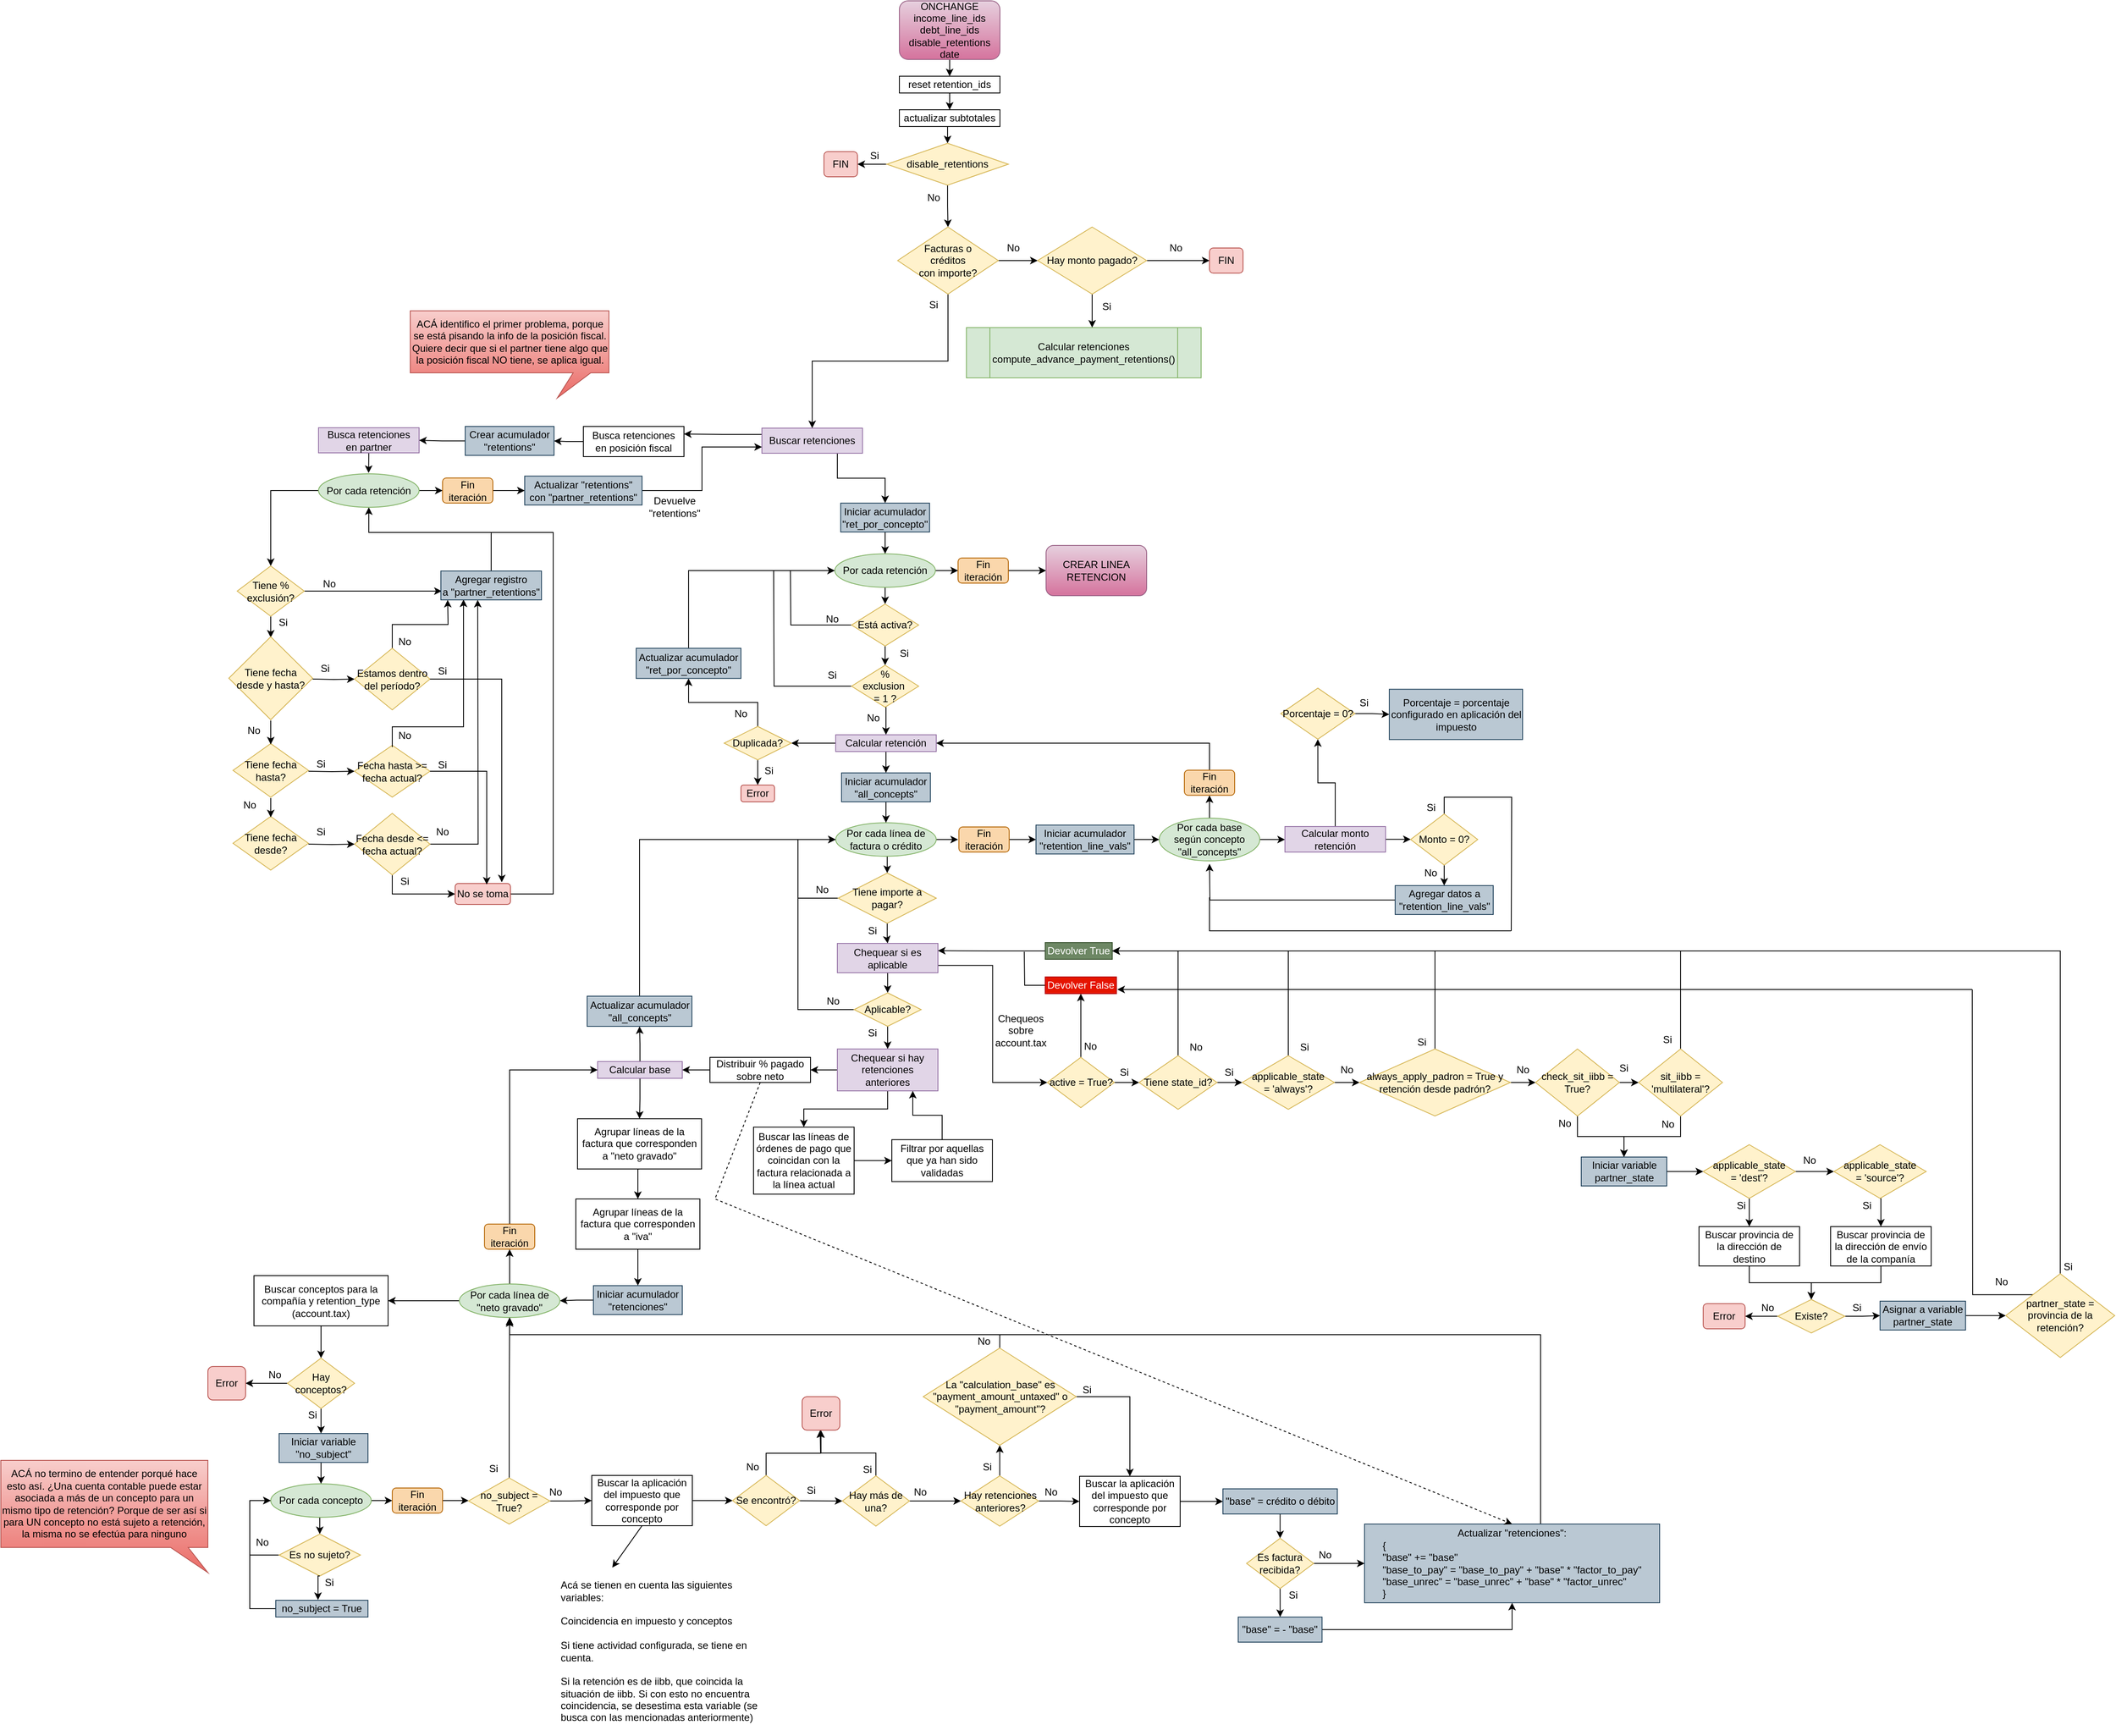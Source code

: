 <mxfile version="22.1.21" type="github">
  <diagram id="C5RBs43oDa-KdzZeNtuy" name="Page-1">
    <mxGraphModel dx="3036" dy="1962" grid="1" gridSize="10" guides="1" tooltips="1" connect="1" arrows="1" fold="1" page="1" pageScale="1" pageWidth="827" pageHeight="1169" math="0" shadow="0">
      <root>
        <mxCell id="WIyWlLk6GJQsqaUBKTNV-0" />
        <mxCell id="WIyWlLk6GJQsqaUBKTNV-1" parent="WIyWlLk6GJQsqaUBKTNV-0" />
        <mxCell id="uQpICD7PjBjKIR8CFugr-218" style="edgeStyle=orthogonalEdgeStyle;rounded=0;orthogonalLoop=1;jettySize=auto;html=1;exitX=0.75;exitY=1;exitDx=0;exitDy=0;entryX=0.5;entryY=0;entryDx=0;entryDy=0;" parent="WIyWlLk6GJQsqaUBKTNV-1" source="uQpICD7PjBjKIR8CFugr-1" target="uQpICD7PjBjKIR8CFugr-217" edge="1">
          <mxGeometry relative="1" as="geometry" />
        </mxCell>
        <mxCell id="uQpICD7PjBjKIR8CFugr-224" style="edgeStyle=orthogonalEdgeStyle;rounded=0;orthogonalLoop=1;jettySize=auto;html=1;exitX=0;exitY=0.25;exitDx=0;exitDy=0;entryX=1;entryY=0.25;entryDx=0;entryDy=0;" parent="WIyWlLk6GJQsqaUBKTNV-1" source="uQpICD7PjBjKIR8CFugr-1" target="uQpICD7PjBjKIR8CFugr-23" edge="1">
          <mxGeometry relative="1" as="geometry" />
        </mxCell>
        <mxCell id="uQpICD7PjBjKIR8CFugr-1" value="Buscar retenciones" style="rounded=0;whiteSpace=wrap;html=1;fillColor=#e1d5e7;strokeColor=#9673a6;" parent="WIyWlLk6GJQsqaUBKTNV-1" vertex="1">
          <mxGeometry x="26" y="-230" width="120" height="30" as="geometry" />
        </mxCell>
        <mxCell id="uQpICD7PjBjKIR8CFugr-8" style="edgeStyle=orthogonalEdgeStyle;rounded=0;orthogonalLoop=1;jettySize=auto;html=1;exitX=0.5;exitY=1;exitDx=0;exitDy=0;entryX=0.5;entryY=0;entryDx=0;entryDy=0;" parent="WIyWlLk6GJQsqaUBKTNV-1" source="uQpICD7PjBjKIR8CFugr-5" target="uQpICD7PjBjKIR8CFugr-7" edge="1">
          <mxGeometry relative="1" as="geometry" />
        </mxCell>
        <mxCell id="uQpICD7PjBjKIR8CFugr-182" style="edgeStyle=orthogonalEdgeStyle;rounded=0;orthogonalLoop=1;jettySize=auto;html=1;exitX=1;exitY=0.5;exitDx=0;exitDy=0;entryX=0;entryY=0.5;entryDx=0;entryDy=0;" parent="WIyWlLk6GJQsqaUBKTNV-1" source="uQpICD7PjBjKIR8CFugr-5" target="uQpICD7PjBjKIR8CFugr-181" edge="1">
          <mxGeometry relative="1" as="geometry" />
        </mxCell>
        <mxCell id="uQpICD7PjBjKIR8CFugr-5" value="Por cada retención" style="ellipse;whiteSpace=wrap;html=1;fillColor=#d5e8d4;strokeColor=#82b366;" parent="WIyWlLk6GJQsqaUBKTNV-1" vertex="1">
          <mxGeometry x="113" y="-80" width="120" height="40" as="geometry" />
        </mxCell>
        <mxCell id="uQpICD7PjBjKIR8CFugr-127" style="edgeStyle=orthogonalEdgeStyle;rounded=0;orthogonalLoop=1;jettySize=auto;html=1;exitX=0;exitY=0.5;exitDx=0;exitDy=0;endArrow=none;endFill=0;" parent="WIyWlLk6GJQsqaUBKTNV-1" source="uQpICD7PjBjKIR8CFugr-7" edge="1">
          <mxGeometry relative="1" as="geometry">
            <mxPoint x="60" y="-60.0" as="targetPoint" />
          </mxGeometry>
        </mxCell>
        <mxCell id="uQpICD7PjBjKIR8CFugr-177" style="edgeStyle=orthogonalEdgeStyle;rounded=0;orthogonalLoop=1;jettySize=auto;html=1;exitX=0.5;exitY=1;exitDx=0;exitDy=0;entryX=0.5;entryY=0;entryDx=0;entryDy=0;" parent="WIyWlLk6GJQsqaUBKTNV-1" source="uQpICD7PjBjKIR8CFugr-7" target="uQpICD7PjBjKIR8CFugr-16" edge="1">
          <mxGeometry relative="1" as="geometry" />
        </mxCell>
        <mxCell id="uQpICD7PjBjKIR8CFugr-7" value="Está activa?" style="rhombus;whiteSpace=wrap;html=1;fillColor=#fff2cc;strokeColor=#d6b656;" parent="WIyWlLk6GJQsqaUBKTNV-1" vertex="1">
          <mxGeometry x="133" y="-20" width="80" height="50" as="geometry" />
        </mxCell>
        <mxCell id="uQpICD7PjBjKIR8CFugr-13" value="Si" style="text;html=1;strokeColor=none;fillColor=none;align=center;verticalAlign=middle;whiteSpace=wrap;rounded=0;" parent="WIyWlLk6GJQsqaUBKTNV-1" vertex="1">
          <mxGeometry x="20" y="170.5" width="29" height="16" as="geometry" />
        </mxCell>
        <mxCell id="uQpICD7PjBjKIR8CFugr-178" style="edgeStyle=orthogonalEdgeStyle;rounded=0;orthogonalLoop=1;jettySize=auto;html=1;exitX=0;exitY=0.5;exitDx=0;exitDy=0;endArrow=none;endFill=0;" parent="WIyWlLk6GJQsqaUBKTNV-1" source="uQpICD7PjBjKIR8CFugr-16" edge="1">
          <mxGeometry relative="1" as="geometry">
            <mxPoint x="40" y="-60.0" as="targetPoint" />
          </mxGeometry>
        </mxCell>
        <mxCell id="uQpICD7PjBjKIR8CFugr-180" style="edgeStyle=orthogonalEdgeStyle;rounded=0;orthogonalLoop=1;jettySize=auto;html=1;exitX=0.5;exitY=1;exitDx=0;exitDy=0;entryX=0.5;entryY=0;entryDx=0;entryDy=0;" parent="WIyWlLk6GJQsqaUBKTNV-1" source="uQpICD7PjBjKIR8CFugr-16" target="uQpICD7PjBjKIR8CFugr-25" edge="1">
          <mxGeometry relative="1" as="geometry" />
        </mxCell>
        <mxCell id="uQpICD7PjBjKIR8CFugr-16" value="%&lt;br&gt;exclusion&amp;nbsp;&lt;br&gt;= 1 ?" style="rhombus;whiteSpace=wrap;html=1;fillColor=#fff2cc;strokeColor=#d6b656;" parent="WIyWlLk6GJQsqaUBKTNV-1" vertex="1">
          <mxGeometry x="133" y="53" width="80" height="50" as="geometry" />
        </mxCell>
        <mxCell id="uQpICD7PjBjKIR8CFugr-20" value="No" style="text;html=1;strokeColor=none;fillColor=none;align=center;verticalAlign=middle;whiteSpace=wrap;rounded=0;" parent="WIyWlLk6GJQsqaUBKTNV-1" vertex="1">
          <mxGeometry x="147" y="103" width="24" height="26" as="geometry" />
        </mxCell>
        <mxCell id="uQpICD7PjBjKIR8CFugr-21" value="Si" style="text;html=1;strokeColor=none;fillColor=none;align=center;verticalAlign=middle;whiteSpace=wrap;rounded=0;" parent="WIyWlLk6GJQsqaUBKTNV-1" vertex="1">
          <mxGeometry x="100" y="53" width="20" height="24" as="geometry" />
        </mxCell>
        <mxCell id="uQpICD7PjBjKIR8CFugr-170" style="edgeStyle=orthogonalEdgeStyle;rounded=0;orthogonalLoop=1;jettySize=auto;html=1;exitX=0;exitY=0.5;exitDx=0;exitDy=0;" parent="WIyWlLk6GJQsqaUBKTNV-1" source="uQpICD7PjBjKIR8CFugr-23" target="uQpICD7PjBjKIR8CFugr-168" edge="1">
          <mxGeometry relative="1" as="geometry" />
        </mxCell>
        <mxCell id="uQpICD7PjBjKIR8CFugr-23" value="Busca retenciones&lt;br&gt;en posición fiscal" style="rounded=0;whiteSpace=wrap;html=1;" parent="WIyWlLk6GJQsqaUBKTNV-1" vertex="1">
          <mxGeometry x="-187" y="-232" width="120" height="36" as="geometry" />
        </mxCell>
        <mxCell id="uQpICD7PjBjKIR8CFugr-179" style="edgeStyle=orthogonalEdgeStyle;rounded=0;orthogonalLoop=1;jettySize=auto;html=1;exitX=0;exitY=0.5;exitDx=0;exitDy=0;entryX=1;entryY=0.5;entryDx=0;entryDy=0;" parent="WIyWlLk6GJQsqaUBKTNV-1" source="uQpICD7PjBjKIR8CFugr-25" target="uQpICD7PjBjKIR8CFugr-27" edge="1">
          <mxGeometry relative="1" as="geometry" />
        </mxCell>
        <mxCell id="uQpICD7PjBjKIR8CFugr-228" style="edgeStyle=orthogonalEdgeStyle;rounded=0;orthogonalLoop=1;jettySize=auto;html=1;exitX=0.5;exitY=1;exitDx=0;exitDy=0;" parent="WIyWlLk6GJQsqaUBKTNV-1" source="uQpICD7PjBjKIR8CFugr-25" target="uQpICD7PjBjKIR8CFugr-227" edge="1">
          <mxGeometry relative="1" as="geometry" />
        </mxCell>
        <mxCell id="uQpICD7PjBjKIR8CFugr-25" value="Calcular retención" style="rounded=0;whiteSpace=wrap;html=1;fillColor=#e1d5e7;strokeColor=#9673a6;" parent="WIyWlLk6GJQsqaUBKTNV-1" vertex="1">
          <mxGeometry x="114" y="136" width="120" height="20" as="geometry" />
        </mxCell>
        <mxCell id="uQpICD7PjBjKIR8CFugr-29" style="edgeStyle=orthogonalEdgeStyle;rounded=0;orthogonalLoop=1;jettySize=auto;html=1;exitX=0.5;exitY=1;exitDx=0;exitDy=0;" parent="WIyWlLk6GJQsqaUBKTNV-1" source="uQpICD7PjBjKIR8CFugr-27" target="uQpICD7PjBjKIR8CFugr-28" edge="1">
          <mxGeometry relative="1" as="geometry" />
        </mxCell>
        <mxCell id="uQpICD7PjBjKIR8CFugr-234" style="edgeStyle=orthogonalEdgeStyle;rounded=0;orthogonalLoop=1;jettySize=auto;html=1;exitX=0.5;exitY=0;exitDx=0;exitDy=0;entryX=0.5;entryY=1;entryDx=0;entryDy=0;" parent="WIyWlLk6GJQsqaUBKTNV-1" source="uQpICD7PjBjKIR8CFugr-27" target="uQpICD7PjBjKIR8CFugr-233" edge="1">
          <mxGeometry relative="1" as="geometry" />
        </mxCell>
        <mxCell id="uQpICD7PjBjKIR8CFugr-27" value="Duplicada?" style="rhombus;whiteSpace=wrap;html=1;fillColor=#fff2cc;strokeColor=#d6b656;" parent="WIyWlLk6GJQsqaUBKTNV-1" vertex="1">
          <mxGeometry x="-19" y="126" width="80" height="40" as="geometry" />
        </mxCell>
        <mxCell id="uQpICD7PjBjKIR8CFugr-28" value="Error" style="rounded=1;whiteSpace=wrap;html=1;fillColor=#f8cecc;strokeColor=#b85450;" parent="WIyWlLk6GJQsqaUBKTNV-1" vertex="1">
          <mxGeometry x="1" y="196" width="40" height="20" as="geometry" />
        </mxCell>
        <mxCell id="uQpICD7PjBjKIR8CFugr-40" value="Si" style="text;html=1;strokeColor=none;fillColor=none;align=center;verticalAlign=middle;whiteSpace=wrap;rounded=0;" parent="WIyWlLk6GJQsqaUBKTNV-1" vertex="1">
          <mxGeometry x="181" y="31.5" width="30" height="15" as="geometry" />
        </mxCell>
        <mxCell id="uQpICD7PjBjKIR8CFugr-46" value="No" style="text;html=1;strokeColor=none;fillColor=none;align=center;verticalAlign=middle;whiteSpace=wrap;rounded=0;" parent="WIyWlLk6GJQsqaUBKTNV-1" vertex="1">
          <mxGeometry x="-29" y="96" width="60" height="30" as="geometry" />
        </mxCell>
        <mxCell id="uQpICD7PjBjKIR8CFugr-52" style="edgeStyle=orthogonalEdgeStyle;rounded=0;orthogonalLoop=1;jettySize=auto;html=1;exitX=0.5;exitY=1;exitDx=0;exitDy=0;" parent="WIyWlLk6GJQsqaUBKTNV-1" source="uQpICD7PjBjKIR8CFugr-48" edge="1">
          <mxGeometry relative="1" as="geometry">
            <mxPoint x="-443.241" y="-176.5" as="targetPoint" />
          </mxGeometry>
        </mxCell>
        <mxCell id="uQpICD7PjBjKIR8CFugr-48" value="Busca retenciones&lt;br&gt;en partner" style="rounded=0;whiteSpace=wrap;html=1;fillColor=#e1d5e7;strokeColor=#9673a6;" parent="WIyWlLk6GJQsqaUBKTNV-1" vertex="1">
          <mxGeometry x="-503" y="-230.5" width="120" height="30" as="geometry" />
        </mxCell>
        <mxCell id="uQpICD7PjBjKIR8CFugr-50" value="ACÁ identifico el primer problema, porque se está pisando la info de la posición fiscal. Quiere decir que si el partner tiene algo que la posición fiscal NO tiene, se aplica igual." style="shape=callout;whiteSpace=wrap;html=1;perimeter=calloutPerimeter;fillColor=#f8cecc;gradientColor=#ea6b66;strokeColor=#b85450;base=21;size=30;position=0.82;position2=0.74;" parent="WIyWlLk6GJQsqaUBKTNV-1" vertex="1">
          <mxGeometry x="-393.5" y="-370" width="237" height="104" as="geometry" />
        </mxCell>
        <mxCell id="uQpICD7PjBjKIR8CFugr-53" style="edgeStyle=orthogonalEdgeStyle;rounded=0;orthogonalLoop=1;jettySize=auto;html=1;exitX=1;exitY=0.5;exitDx=0;exitDy=0;entryX=0;entryY=0.5;entryDx=0;entryDy=0;" parent="WIyWlLk6GJQsqaUBKTNV-1" source="uQpICD7PjBjKIR8CFugr-51" edge="1">
          <mxGeometry relative="1" as="geometry">
            <mxPoint x="-356" y="-35.5" as="targetPoint" />
          </mxGeometry>
        </mxCell>
        <mxCell id="uQpICD7PjBjKIR8CFugr-58" style="edgeStyle=orthogonalEdgeStyle;rounded=0;orthogonalLoop=1;jettySize=auto;html=1;exitX=0.5;exitY=1;exitDx=0;exitDy=0;entryX=0.5;entryY=0;entryDx=0;entryDy=0;" parent="WIyWlLk6GJQsqaUBKTNV-1" source="uQpICD7PjBjKIR8CFugr-51" edge="1">
          <mxGeometry relative="1" as="geometry">
            <mxPoint x="-560" y="20.0" as="targetPoint" />
          </mxGeometry>
        </mxCell>
        <mxCell id="uQpICD7PjBjKIR8CFugr-51" value="Tiene %&lt;br&gt;exclusión?" style="rhombus;whiteSpace=wrap;html=1;fillColor=#fff2cc;strokeColor=#d6b656;" parent="WIyWlLk6GJQsqaUBKTNV-1" vertex="1">
          <mxGeometry x="-600" y="-65.5" width="80" height="60" as="geometry" />
        </mxCell>
        <mxCell id="uQpICD7PjBjKIR8CFugr-54" value="No" style="text;html=1;strokeColor=none;fillColor=none;align=center;verticalAlign=middle;whiteSpace=wrap;rounded=0;" parent="WIyWlLk6GJQsqaUBKTNV-1" vertex="1">
          <mxGeometry x="-520" y="-59.5" width="60" height="30" as="geometry" />
        </mxCell>
        <mxCell id="uQpICD7PjBjKIR8CFugr-55" value="Tiene fecha desde?" style="rhombus;whiteSpace=wrap;html=1;fillColor=#fff2cc;strokeColor=#d6b656;" parent="WIyWlLk6GJQsqaUBKTNV-1" vertex="1">
          <mxGeometry x="-605" y="233.5" width="90" height="64" as="geometry" />
        </mxCell>
        <mxCell id="uQpICD7PjBjKIR8CFugr-61" style="edgeStyle=orthogonalEdgeStyle;rounded=0;orthogonalLoop=1;jettySize=auto;html=1;entryX=0.5;entryY=0;entryDx=0;entryDy=0;" parent="WIyWlLk6GJQsqaUBKTNV-1" edge="1">
          <mxGeometry relative="1" as="geometry">
            <mxPoint x="-559.966" y="211.475" as="sourcePoint" />
            <mxPoint x="-560" y="234.5" as="targetPoint" />
          </mxGeometry>
        </mxCell>
        <mxCell id="uQpICD7PjBjKIR8CFugr-90" style="edgeStyle=orthogonalEdgeStyle;rounded=0;orthogonalLoop=1;jettySize=auto;html=1;exitX=1;exitY=0.5;exitDx=0;exitDy=0;entryX=0;entryY=0.5;entryDx=0;entryDy=0;" parent="WIyWlLk6GJQsqaUBKTNV-1" target="uQpICD7PjBjKIR8CFugr-87" edge="1">
          <mxGeometry relative="1" as="geometry">
            <mxPoint x="-515.0" y="179.5" as="sourcePoint" />
          </mxGeometry>
        </mxCell>
        <mxCell id="uQpICD7PjBjKIR8CFugr-56" value="Tiene fecha hasta?" style="rhombus;whiteSpace=wrap;html=1;fillColor=#fff2cc;strokeColor=#d6b656;" parent="WIyWlLk6GJQsqaUBKTNV-1" vertex="1">
          <mxGeometry x="-605" y="146.5" width="90" height="64" as="geometry" />
        </mxCell>
        <mxCell id="uQpICD7PjBjKIR8CFugr-59" style="edgeStyle=orthogonalEdgeStyle;rounded=0;orthogonalLoop=1;jettySize=auto;html=1;exitX=0.5;exitY=1;exitDx=0;exitDy=0;entryX=0.5;entryY=0;entryDx=0;entryDy=0;" parent="WIyWlLk6GJQsqaUBKTNV-1" edge="1">
          <mxGeometry relative="1" as="geometry">
            <mxPoint x="-560" y="119.0" as="sourcePoint" />
            <mxPoint x="-560" y="147.5" as="targetPoint" />
          </mxGeometry>
        </mxCell>
        <mxCell id="uQpICD7PjBjKIR8CFugr-84" style="edgeStyle=orthogonalEdgeStyle;rounded=0;orthogonalLoop=1;jettySize=auto;html=1;exitX=1;exitY=0.5;exitDx=0;exitDy=0;entryX=0;entryY=0.5;entryDx=0;entryDy=0;" parent="WIyWlLk6GJQsqaUBKTNV-1" target="uQpICD7PjBjKIR8CFugr-65" edge="1">
          <mxGeometry relative="1" as="geometry">
            <mxPoint x="-510.0" y="69.5" as="sourcePoint" />
          </mxGeometry>
        </mxCell>
        <mxCell id="uQpICD7PjBjKIR8CFugr-57" value="Tiene fecha desde y hasta?" style="rhombus;whiteSpace=wrap;html=1;fillColor=#fff2cc;strokeColor=#d6b656;" parent="WIyWlLk6GJQsqaUBKTNV-1" vertex="1">
          <mxGeometry x="-610" y="19" width="100" height="99" as="geometry" />
        </mxCell>
        <mxCell id="uQpICD7PjBjKIR8CFugr-62" value="No" style="text;html=1;strokeColor=none;fillColor=none;align=center;verticalAlign=middle;whiteSpace=wrap;rounded=0;" parent="WIyWlLk6GJQsqaUBKTNV-1" vertex="1">
          <mxGeometry x="-600" y="117.5" width="40" height="27" as="geometry" />
        </mxCell>
        <mxCell id="uQpICD7PjBjKIR8CFugr-64" value="No" style="text;html=1;strokeColor=none;fillColor=none;align=center;verticalAlign=middle;whiteSpace=wrap;rounded=0;" parent="WIyWlLk6GJQsqaUBKTNV-1" vertex="1">
          <mxGeometry x="-605" y="206.5" width="40" height="27" as="geometry" />
        </mxCell>
        <mxCell id="uQpICD7PjBjKIR8CFugr-83" style="edgeStyle=orthogonalEdgeStyle;rounded=0;orthogonalLoop=1;jettySize=auto;html=1;exitX=0.5;exitY=0;exitDx=0;exitDy=0;entryX=0;entryY=1;entryDx=0;entryDy=0;" parent="WIyWlLk6GJQsqaUBKTNV-1" source="uQpICD7PjBjKIR8CFugr-65" edge="1">
          <mxGeometry relative="1" as="geometry">
            <mxPoint x="-348.925" y="-25.044" as="targetPoint" />
          </mxGeometry>
        </mxCell>
        <mxCell id="uQpICD7PjBjKIR8CFugr-65" value="Estamos dentro del período?" style="rhombus;whiteSpace=wrap;html=1;fillColor=#fff2cc;strokeColor=#d6b656;" parent="WIyWlLk6GJQsqaUBKTNV-1" vertex="1">
          <mxGeometry x="-460" y="32.75" width="90" height="73.5" as="geometry" />
        </mxCell>
        <mxCell id="uQpICD7PjBjKIR8CFugr-73" value="Si" style="text;html=1;strokeColor=none;fillColor=none;align=center;verticalAlign=middle;whiteSpace=wrap;rounded=0;" parent="WIyWlLk6GJQsqaUBKTNV-1" vertex="1">
          <mxGeometry x="-510" y="49.5" width="30" height="15" as="geometry" />
        </mxCell>
        <mxCell id="uQpICD7PjBjKIR8CFugr-74" value="Si" style="text;html=1;strokeColor=none;fillColor=none;align=center;verticalAlign=middle;whiteSpace=wrap;rounded=0;" parent="WIyWlLk6GJQsqaUBKTNV-1" vertex="1">
          <mxGeometry x="-515" y="163.25" width="30" height="15" as="geometry" />
        </mxCell>
        <mxCell id="uQpICD7PjBjKIR8CFugr-75" value="Si" style="text;html=1;strokeColor=none;fillColor=none;align=center;verticalAlign=middle;whiteSpace=wrap;rounded=0;" parent="WIyWlLk6GJQsqaUBKTNV-1" vertex="1">
          <mxGeometry x="-515" y="244.5" width="30" height="15" as="geometry" />
        </mxCell>
        <mxCell id="uQpICD7PjBjKIR8CFugr-78" value="No" style="text;html=1;strokeColor=none;fillColor=none;align=center;verticalAlign=middle;whiteSpace=wrap;rounded=0;" parent="WIyWlLk6GJQsqaUBKTNV-1" vertex="1">
          <mxGeometry x="-430" y="9.5" width="60" height="30" as="geometry" />
        </mxCell>
        <mxCell id="uQpICD7PjBjKIR8CFugr-160" style="edgeStyle=orthogonalEdgeStyle;rounded=0;orthogonalLoop=1;jettySize=auto;html=1;exitX=1;exitY=0.5;exitDx=0;exitDy=0;" parent="WIyWlLk6GJQsqaUBKTNV-1" source="uQpICD7PjBjKIR8CFugr-79" target="uQpICD7PjBjKIR8CFugr-150" edge="1">
          <mxGeometry relative="1" as="geometry">
            <Array as="points">
              <mxPoint x="-223" y="325.5" />
              <mxPoint x="-223" y="-105.5" />
              <mxPoint x="-443" y="-105.5" />
            </Array>
          </mxGeometry>
        </mxCell>
        <mxCell id="uQpICD7PjBjKIR8CFugr-79" value="No se toma" style="rounded=1;whiteSpace=wrap;html=1;fillColor=#f8cecc;strokeColor=#b85450;" parent="WIyWlLk6GJQsqaUBKTNV-1" vertex="1">
          <mxGeometry x="-340" y="313.5" width="66" height="25" as="geometry" />
        </mxCell>
        <mxCell id="uQpICD7PjBjKIR8CFugr-81" value="Si" style="text;html=1;strokeColor=none;fillColor=none;align=center;verticalAlign=middle;whiteSpace=wrap;rounded=0;" parent="WIyWlLk6GJQsqaUBKTNV-1" vertex="1">
          <mxGeometry x="-370" y="52" width="30" height="15" as="geometry" />
        </mxCell>
        <mxCell id="uQpICD7PjBjKIR8CFugr-82" value="Si" style="text;html=1;strokeColor=none;fillColor=none;align=center;verticalAlign=middle;whiteSpace=wrap;rounded=0;" parent="WIyWlLk6GJQsqaUBKTNV-1" vertex="1">
          <mxGeometry x="-560" y="-5.5" width="30" height="15" as="geometry" />
        </mxCell>
        <mxCell id="uQpICD7PjBjKIR8CFugr-87" value="Fecha hasta &amp;gt;=&lt;br&gt;fecha actual?" style="rhombus;whiteSpace=wrap;html=1;fillColor=#fff2cc;strokeColor=#d6b656;" parent="WIyWlLk6GJQsqaUBKTNV-1" vertex="1">
          <mxGeometry x="-460" y="148.63" width="90" height="61.75" as="geometry" />
        </mxCell>
        <mxCell id="uQpICD7PjBjKIR8CFugr-96" style="edgeStyle=orthogonalEdgeStyle;rounded=0;orthogonalLoop=1;jettySize=auto;html=1;exitX=0.5;exitY=1;exitDx=0;exitDy=0;entryX=0;entryY=0.5;entryDx=0;entryDy=0;" parent="WIyWlLk6GJQsqaUBKTNV-1" source="uQpICD7PjBjKIR8CFugr-88" target="uQpICD7PjBjKIR8CFugr-79" edge="1">
          <mxGeometry relative="1" as="geometry" />
        </mxCell>
        <mxCell id="uQpICD7PjBjKIR8CFugr-108" style="edgeStyle=orthogonalEdgeStyle;rounded=0;orthogonalLoop=1;jettySize=auto;html=1;exitX=1;exitY=0.5;exitDx=0;exitDy=0;entryX=1;entryY=1;entryDx=0;entryDy=0;" parent="WIyWlLk6GJQsqaUBKTNV-1" source="uQpICD7PjBjKIR8CFugr-88" edge="1">
          <mxGeometry relative="1" as="geometry">
            <mxPoint x="-313.075" y="-25.044" as="targetPoint" />
          </mxGeometry>
        </mxCell>
        <mxCell id="uQpICD7PjBjKIR8CFugr-88" value="Fecha desde &amp;lt;=&lt;br&gt;fecha actual?" style="rhombus;whiteSpace=wrap;html=1;fillColor=#fff2cc;strokeColor=#d6b656;" parent="WIyWlLk6GJQsqaUBKTNV-1" vertex="1">
          <mxGeometry x="-460" y="229.75" width="90" height="73.5" as="geometry" />
        </mxCell>
        <mxCell id="uQpICD7PjBjKIR8CFugr-89" style="edgeStyle=orthogonalEdgeStyle;rounded=0;orthogonalLoop=1;jettySize=auto;html=1;exitX=1;exitY=0.5;exitDx=0;exitDy=0;entryX=0;entryY=0.5;entryDx=0;entryDy=0;" parent="WIyWlLk6GJQsqaUBKTNV-1" target="uQpICD7PjBjKIR8CFugr-88" edge="1">
          <mxGeometry relative="1" as="geometry">
            <mxPoint x="-515.0" y="266.5" as="sourcePoint" />
          </mxGeometry>
        </mxCell>
        <mxCell id="uQpICD7PjBjKIR8CFugr-95" value="Si" style="text;html=1;strokeColor=none;fillColor=none;align=center;verticalAlign=middle;whiteSpace=wrap;rounded=0;" parent="WIyWlLk6GJQsqaUBKTNV-1" vertex="1">
          <mxGeometry x="-415" y="303.25" width="30" height="15" as="geometry" />
        </mxCell>
        <mxCell id="uQpICD7PjBjKIR8CFugr-100" value="No" style="text;html=1;strokeColor=none;fillColor=none;align=center;verticalAlign=middle;whiteSpace=wrap;rounded=0;" parent="WIyWlLk6GJQsqaUBKTNV-1" vertex="1">
          <mxGeometry x="-370" y="244.5" width="30" height="15" as="geometry" />
        </mxCell>
        <mxCell id="uQpICD7PjBjKIR8CFugr-103" style="edgeStyle=orthogonalEdgeStyle;rounded=0;orthogonalLoop=1;jettySize=auto;html=1;exitX=0.5;exitY=0;exitDx=0;exitDy=0;" parent="WIyWlLk6GJQsqaUBKTNV-1" edge="1">
          <mxGeometry relative="1" as="geometry">
            <mxPoint x="-415" y="150.63" as="sourcePoint" />
            <mxPoint x="-330" y="-25.5" as="targetPoint" />
            <Array as="points">
              <mxPoint x="-415" y="126.5" />
              <mxPoint x="-330" y="126.5" />
            </Array>
          </mxGeometry>
        </mxCell>
        <mxCell id="uQpICD7PjBjKIR8CFugr-104" value="No" style="text;html=1;strokeColor=none;fillColor=none;align=center;verticalAlign=middle;whiteSpace=wrap;rounded=0;" parent="WIyWlLk6GJQsqaUBKTNV-1" vertex="1">
          <mxGeometry x="-415" y="129.5" width="30" height="15" as="geometry" />
        </mxCell>
        <mxCell id="uQpICD7PjBjKIR8CFugr-105" style="edgeStyle=orthogonalEdgeStyle;rounded=0;orthogonalLoop=1;jettySize=auto;html=1;exitX=1;exitY=0.5;exitDx=0;exitDy=0;entryX=0.843;entryY=-0.059;entryDx=0;entryDy=0;entryPerimeter=0;" parent="WIyWlLk6GJQsqaUBKTNV-1" source="uQpICD7PjBjKIR8CFugr-65" target="uQpICD7PjBjKIR8CFugr-79" edge="1">
          <mxGeometry relative="1" as="geometry" />
        </mxCell>
        <mxCell id="uQpICD7PjBjKIR8CFugr-107" value="Si" style="text;html=1;strokeColor=none;fillColor=none;align=center;verticalAlign=middle;whiteSpace=wrap;rounded=0;" parent="WIyWlLk6GJQsqaUBKTNV-1" vertex="1">
          <mxGeometry x="-370" y="164.5" width="30" height="15" as="geometry" />
        </mxCell>
        <mxCell id="uQpICD7PjBjKIR8CFugr-111" style="edgeStyle=orthogonalEdgeStyle;rounded=0;orthogonalLoop=1;jettySize=auto;html=1;exitX=1;exitY=0.5;exitDx=0;exitDy=0;entryX=0.571;entryY=0.051;entryDx=0;entryDy=0;entryPerimeter=0;" parent="WIyWlLk6GJQsqaUBKTNV-1" source="uQpICD7PjBjKIR8CFugr-87" target="uQpICD7PjBjKIR8CFugr-79" edge="1">
          <mxGeometry relative="1" as="geometry" />
        </mxCell>
        <mxCell id="uQpICD7PjBjKIR8CFugr-115" style="edgeStyle=orthogonalEdgeStyle;rounded=0;orthogonalLoop=1;jettySize=auto;html=1;exitX=0.5;exitY=1;exitDx=0;exitDy=0;entryX=0.5;entryY=0;entryDx=0;entryDy=0;" parent="WIyWlLk6GJQsqaUBKTNV-1" source="uQpICD7PjBjKIR8CFugr-112" target="uQpICD7PjBjKIR8CFugr-114" edge="1">
          <mxGeometry relative="1" as="geometry" />
        </mxCell>
        <mxCell id="uQpICD7PjBjKIR8CFugr-241" style="edgeStyle=orthogonalEdgeStyle;rounded=0;orthogonalLoop=1;jettySize=auto;html=1;exitX=1;exitY=0.5;exitDx=0;exitDy=0;" parent="WIyWlLk6GJQsqaUBKTNV-1" source="uQpICD7PjBjKIR8CFugr-112" edge="1">
          <mxGeometry relative="1" as="geometry">
            <mxPoint x="260" y="261.333" as="targetPoint" />
          </mxGeometry>
        </mxCell>
        <mxCell id="uQpICD7PjBjKIR8CFugr-112" value="Por cada línea de factura o crédito" style="ellipse;whiteSpace=wrap;html=1;fillColor=#d5e8d4;strokeColor=#82b366;" parent="WIyWlLk6GJQsqaUBKTNV-1" vertex="1">
          <mxGeometry x="114" y="241" width="120" height="40" as="geometry" />
        </mxCell>
        <mxCell id="uQpICD7PjBjKIR8CFugr-120" style="edgeStyle=orthogonalEdgeStyle;rounded=0;orthogonalLoop=1;jettySize=auto;html=1;exitX=0.5;exitY=1;exitDx=0;exitDy=0;" parent="WIyWlLk6GJQsqaUBKTNV-1" source="uQpICD7PjBjKIR8CFugr-114" target="uQpICD7PjBjKIR8CFugr-119" edge="1">
          <mxGeometry relative="1" as="geometry" />
        </mxCell>
        <mxCell id="uQpICD7PjBjKIR8CFugr-130" style="edgeStyle=orthogonalEdgeStyle;rounded=0;orthogonalLoop=1;jettySize=auto;html=1;exitX=0;exitY=0.5;exitDx=0;exitDy=0;endArrow=none;endFill=0;" parent="WIyWlLk6GJQsqaUBKTNV-1" source="uQpICD7PjBjKIR8CFugr-114" edge="1">
          <mxGeometry relative="1" as="geometry">
            <mxPoint x="69" y="331" as="targetPoint" />
          </mxGeometry>
        </mxCell>
        <mxCell id="uQpICD7PjBjKIR8CFugr-114" value="Tiene importe a pagar?" style="rhombus;whiteSpace=wrap;html=1;fillColor=#fff2cc;strokeColor=#d6b656;" parent="WIyWlLk6GJQsqaUBKTNV-1" vertex="1">
          <mxGeometry x="117" y="301" width="117" height="60" as="geometry" />
        </mxCell>
        <mxCell id="uQpICD7PjBjKIR8CFugr-117" value="No" style="text;html=1;strokeColor=none;fillColor=none;align=center;verticalAlign=middle;whiteSpace=wrap;rounded=0;" parent="WIyWlLk6GJQsqaUBKTNV-1" vertex="1">
          <mxGeometry x="83" y="311" width="30" height="20" as="geometry" />
        </mxCell>
        <mxCell id="uQpICD7PjBjKIR8CFugr-123" style="edgeStyle=orthogonalEdgeStyle;rounded=0;orthogonalLoop=1;jettySize=auto;html=1;exitX=0.5;exitY=1;exitDx=0;exitDy=0;" parent="WIyWlLk6GJQsqaUBKTNV-1" source="uQpICD7PjBjKIR8CFugr-119" target="uQpICD7PjBjKIR8CFugr-122" edge="1">
          <mxGeometry relative="1" as="geometry" />
        </mxCell>
        <mxCell id="uQpICD7PjBjKIR8CFugr-269" style="edgeStyle=orthogonalEdgeStyle;rounded=0;orthogonalLoop=1;jettySize=auto;html=1;exitX=1;exitY=0.75;exitDx=0;exitDy=0;entryX=0;entryY=0.5;entryDx=0;entryDy=0;" parent="WIyWlLk6GJQsqaUBKTNV-1" source="uQpICD7PjBjKIR8CFugr-119" target="uQpICD7PjBjKIR8CFugr-268" edge="1">
          <mxGeometry relative="1" as="geometry" />
        </mxCell>
        <mxCell id="uQpICD7PjBjKIR8CFugr-119" value="Chequear si es aplicable" style="rounded=0;whiteSpace=wrap;html=1;fillColor=#e1d5e7;strokeColor=#9673a6;" parent="WIyWlLk6GJQsqaUBKTNV-1" vertex="1">
          <mxGeometry x="116" y="385" width="120" height="35" as="geometry" />
        </mxCell>
        <mxCell id="uQpICD7PjBjKIR8CFugr-121" value="Si" style="text;html=1;strokeColor=none;fillColor=none;align=center;verticalAlign=middle;whiteSpace=wrap;rounded=0;" parent="WIyWlLk6GJQsqaUBKTNV-1" vertex="1">
          <mxGeometry x="143" y="362" width="30" height="15" as="geometry" />
        </mxCell>
        <mxCell id="uQpICD7PjBjKIR8CFugr-129" style="edgeStyle=orthogonalEdgeStyle;rounded=0;orthogonalLoop=1;jettySize=auto;html=1;exitX=0;exitY=0.5;exitDx=0;exitDy=0;entryX=0;entryY=0.5;entryDx=0;entryDy=0;" parent="WIyWlLk6GJQsqaUBKTNV-1" source="uQpICD7PjBjKIR8CFugr-122" target="uQpICD7PjBjKIR8CFugr-112" edge="1">
          <mxGeometry relative="1" as="geometry">
            <Array as="points">
              <mxPoint x="69" y="464" />
              <mxPoint x="69" y="261" />
            </Array>
          </mxGeometry>
        </mxCell>
        <mxCell id="uQpICD7PjBjKIR8CFugr-134" style="edgeStyle=orthogonalEdgeStyle;rounded=0;orthogonalLoop=1;jettySize=auto;html=1;exitX=0.5;exitY=1;exitDx=0;exitDy=0;" parent="WIyWlLk6GJQsqaUBKTNV-1" source="uQpICD7PjBjKIR8CFugr-122" target="uQpICD7PjBjKIR8CFugr-132" edge="1">
          <mxGeometry relative="1" as="geometry" />
        </mxCell>
        <mxCell id="uQpICD7PjBjKIR8CFugr-122" value="Aplicable?" style="rhombus;whiteSpace=wrap;html=1;fillColor=#fff2cc;strokeColor=#d6b656;" parent="WIyWlLk6GJQsqaUBKTNV-1" vertex="1">
          <mxGeometry x="136" y="444" width="80" height="40" as="geometry" />
        </mxCell>
        <mxCell id="uQpICD7PjBjKIR8CFugr-128" value="No" style="text;html=1;strokeColor=none;fillColor=none;align=center;verticalAlign=middle;whiteSpace=wrap;rounded=0;" parent="WIyWlLk6GJQsqaUBKTNV-1" vertex="1">
          <mxGeometry x="80" y="-17.5" width="60" height="30" as="geometry" />
        </mxCell>
        <mxCell id="uQpICD7PjBjKIR8CFugr-131" value="No" style="text;html=1;strokeColor=none;fillColor=none;align=center;verticalAlign=middle;whiteSpace=wrap;rounded=0;" parent="WIyWlLk6GJQsqaUBKTNV-1" vertex="1">
          <mxGeometry x="96" y="444" width="30" height="20" as="geometry" />
        </mxCell>
        <mxCell id="uQpICD7PjBjKIR8CFugr-230" style="edgeStyle=orthogonalEdgeStyle;rounded=0;orthogonalLoop=1;jettySize=auto;html=1;exitX=0;exitY=0.5;exitDx=0;exitDy=0;entryX=1;entryY=0.5;entryDx=0;entryDy=0;" parent="WIyWlLk6GJQsqaUBKTNV-1" source="uQpICD7PjBjKIR8CFugr-132" target="uQpICD7PjBjKIR8CFugr-135" edge="1">
          <mxGeometry relative="1" as="geometry" />
        </mxCell>
        <mxCell id="uQpICD7PjBjKIR8CFugr-352" style="edgeStyle=orthogonalEdgeStyle;rounded=0;orthogonalLoop=1;jettySize=auto;html=1;exitX=0.5;exitY=1;exitDx=0;exitDy=0;entryX=0.5;entryY=0;entryDx=0;entryDy=0;" parent="WIyWlLk6GJQsqaUBKTNV-1" source="uQpICD7PjBjKIR8CFugr-132" target="uQpICD7PjBjKIR8CFugr-351" edge="1">
          <mxGeometry relative="1" as="geometry" />
        </mxCell>
        <mxCell id="uQpICD7PjBjKIR8CFugr-132" value="Chequear si hay&lt;br&gt;retenciones anteriores" style="rounded=0;whiteSpace=wrap;html=1;fillColor=#e1d5e7;strokeColor=#9673a6;" parent="WIyWlLk6GJQsqaUBKTNV-1" vertex="1">
          <mxGeometry x="116" y="511" width="120" height="50" as="geometry" />
        </mxCell>
        <mxCell id="uQpICD7PjBjKIR8CFugr-133" value="Si" style="text;html=1;strokeColor=none;fillColor=none;align=center;verticalAlign=middle;whiteSpace=wrap;rounded=0;" parent="WIyWlLk6GJQsqaUBKTNV-1" vertex="1">
          <mxGeometry x="143" y="484" width="30" height="15" as="geometry" />
        </mxCell>
        <mxCell id="uQpICD7PjBjKIR8CFugr-238" style="edgeStyle=orthogonalEdgeStyle;rounded=0;orthogonalLoop=1;jettySize=auto;html=1;exitX=0;exitY=0.5;exitDx=0;exitDy=0;entryX=1;entryY=0.5;entryDx=0;entryDy=0;" parent="WIyWlLk6GJQsqaUBKTNV-1" source="uQpICD7PjBjKIR8CFugr-135" target="uQpICD7PjBjKIR8CFugr-137" edge="1">
          <mxGeometry relative="1" as="geometry" />
        </mxCell>
        <mxCell id="uQpICD7PjBjKIR8CFugr-135" value="Distribuir % pagado sobre neto" style="rounded=0;whiteSpace=wrap;html=1;" parent="WIyWlLk6GJQsqaUBKTNV-1" vertex="1">
          <mxGeometry x="-36" y="521" width="120" height="30" as="geometry" />
        </mxCell>
        <mxCell id="uQpICD7PjBjKIR8CFugr-242" style="edgeStyle=orthogonalEdgeStyle;rounded=0;orthogonalLoop=1;jettySize=auto;html=1;exitX=0.5;exitY=0;exitDx=0;exitDy=0;entryX=0.5;entryY=1;entryDx=0;entryDy=0;" parent="WIyWlLk6GJQsqaUBKTNV-1" source="uQpICD7PjBjKIR8CFugr-137" target="uQpICD7PjBjKIR8CFugr-139" edge="1">
          <mxGeometry relative="1" as="geometry" />
        </mxCell>
        <mxCell id="uQpICD7PjBjKIR8CFugr-359" style="edgeStyle=orthogonalEdgeStyle;rounded=0;orthogonalLoop=1;jettySize=auto;html=1;exitX=0.5;exitY=1;exitDx=0;exitDy=0;entryX=0.5;entryY=0;entryDx=0;entryDy=0;" parent="WIyWlLk6GJQsqaUBKTNV-1" source="uQpICD7PjBjKIR8CFugr-137" target="uQpICD7PjBjKIR8CFugr-357" edge="1">
          <mxGeometry relative="1" as="geometry" />
        </mxCell>
        <mxCell id="uQpICD7PjBjKIR8CFugr-137" value="Calcular base" style="rounded=0;whiteSpace=wrap;html=1;fillColor=#e1d5e7;strokeColor=#9673a6;" parent="WIyWlLk6GJQsqaUBKTNV-1" vertex="1">
          <mxGeometry x="-170" y="526" width="101" height="20" as="geometry" />
        </mxCell>
        <mxCell id="uQpICD7PjBjKIR8CFugr-243" style="edgeStyle=orthogonalEdgeStyle;rounded=0;orthogonalLoop=1;jettySize=auto;html=1;exitX=0.5;exitY=0;exitDx=0;exitDy=0;entryX=0;entryY=0.5;entryDx=0;entryDy=0;" parent="WIyWlLk6GJQsqaUBKTNV-1" source="uQpICD7PjBjKIR8CFugr-139" target="uQpICD7PjBjKIR8CFugr-112" edge="1">
          <mxGeometry relative="1" as="geometry" />
        </mxCell>
        <mxCell id="uQpICD7PjBjKIR8CFugr-139" value="Actualizar acumulador &quot;all_concepts&quot;" style="rounded=0;whiteSpace=wrap;html=1;fillColor=#bac8d3;strokeColor=#23445d;" parent="WIyWlLk6GJQsqaUBKTNV-1" vertex="1">
          <mxGeometry x="-182.5" y="448" width="125" height="36" as="geometry" />
        </mxCell>
        <mxCell id="uQpICD7PjBjKIR8CFugr-248" style="edgeStyle=orthogonalEdgeStyle;rounded=0;orthogonalLoop=1;jettySize=auto;html=1;exitX=1;exitY=0.5;exitDx=0;exitDy=0;entryX=0;entryY=0.5;entryDx=0;entryDy=0;" parent="WIyWlLk6GJQsqaUBKTNV-1" source="uQpICD7PjBjKIR8CFugr-143" target="uQpICD7PjBjKIR8CFugr-145" edge="1">
          <mxGeometry relative="1" as="geometry" />
        </mxCell>
        <mxCell id="uQpICD7PjBjKIR8CFugr-262" style="edgeStyle=orthogonalEdgeStyle;rounded=0;orthogonalLoop=1;jettySize=auto;html=1;exitX=0.5;exitY=0;exitDx=0;exitDy=0;entryX=0.5;entryY=1;entryDx=0;entryDy=0;" parent="WIyWlLk6GJQsqaUBKTNV-1" source="uQpICD7PjBjKIR8CFugr-143" target="uQpICD7PjBjKIR8CFugr-261" edge="1">
          <mxGeometry relative="1" as="geometry" />
        </mxCell>
        <mxCell id="uQpICD7PjBjKIR8CFugr-143" value="Por cada base&lt;br&gt;según concepto&lt;br&gt;&quot;all_concepts&quot;" style="ellipse;whiteSpace=wrap;html=1;fillColor=#d5e8d4;strokeColor=#82b366;" parent="WIyWlLk6GJQsqaUBKTNV-1" vertex="1">
          <mxGeometry x="500" y="235.5" width="120" height="51" as="geometry" />
        </mxCell>
        <mxCell id="uQpICD7PjBjKIR8CFugr-250" style="edgeStyle=orthogonalEdgeStyle;rounded=0;orthogonalLoop=1;jettySize=auto;html=1;exitX=1;exitY=0.5;exitDx=0;exitDy=0;entryX=0;entryY=0.5;entryDx=0;entryDy=0;" parent="WIyWlLk6GJQsqaUBKTNV-1" source="uQpICD7PjBjKIR8CFugr-145" target="uQpICD7PjBjKIR8CFugr-249" edge="1">
          <mxGeometry relative="1" as="geometry" />
        </mxCell>
        <mxCell id="iAEYxfk0ndzNTg9fauQl-3" style="edgeStyle=orthogonalEdgeStyle;rounded=0;orthogonalLoop=1;jettySize=auto;html=1;exitX=0.5;exitY=0;exitDx=0;exitDy=0;entryX=0.5;entryY=1;entryDx=0;entryDy=0;" edge="1" parent="WIyWlLk6GJQsqaUBKTNV-1" source="uQpICD7PjBjKIR8CFugr-145" target="iAEYxfk0ndzNTg9fauQl-2">
          <mxGeometry relative="1" as="geometry" />
        </mxCell>
        <mxCell id="uQpICD7PjBjKIR8CFugr-145" value="Calcular monto retención" style="rounded=0;whiteSpace=wrap;html=1;fillColor=#e1d5e7;strokeColor=#9673a6;" parent="WIyWlLk6GJQsqaUBKTNV-1" vertex="1">
          <mxGeometry x="650" y="245.5" width="120" height="30.5" as="geometry" />
        </mxCell>
        <mxCell id="uQpICD7PjBjKIR8CFugr-153" style="edgeStyle=orthogonalEdgeStyle;rounded=0;orthogonalLoop=1;jettySize=auto;html=1;exitX=1;exitY=0.5;exitDx=0;exitDy=0;entryX=0;entryY=0.5;entryDx=0;entryDy=0;" parent="WIyWlLk6GJQsqaUBKTNV-1" source="uQpICD7PjBjKIR8CFugr-150" target="uQpICD7PjBjKIR8CFugr-152" edge="1">
          <mxGeometry relative="1" as="geometry" />
        </mxCell>
        <mxCell id="uQpICD7PjBjKIR8CFugr-159" style="edgeStyle=orthogonalEdgeStyle;rounded=0;orthogonalLoop=1;jettySize=auto;html=1;exitX=0;exitY=0.5;exitDx=0;exitDy=0;entryX=0.5;entryY=0;entryDx=0;entryDy=0;" parent="WIyWlLk6GJQsqaUBKTNV-1" source="uQpICD7PjBjKIR8CFugr-150" target="uQpICD7PjBjKIR8CFugr-51" edge="1">
          <mxGeometry relative="1" as="geometry" />
        </mxCell>
        <mxCell id="uQpICD7PjBjKIR8CFugr-150" value="Por cada retención" style="ellipse;whiteSpace=wrap;html=1;fillColor=#d5e8d4;strokeColor=#82b366;" parent="WIyWlLk6GJQsqaUBKTNV-1" vertex="1">
          <mxGeometry x="-503" y="-175.5" width="120" height="40" as="geometry" />
        </mxCell>
        <mxCell id="uQpICD7PjBjKIR8CFugr-164" style="edgeStyle=orthogonalEdgeStyle;rounded=0;orthogonalLoop=1;jettySize=auto;html=1;exitX=1;exitY=0.5;exitDx=0;exitDy=0;entryX=0;entryY=0.5;entryDx=0;entryDy=0;" parent="WIyWlLk6GJQsqaUBKTNV-1" source="uQpICD7PjBjKIR8CFugr-152" target="uQpICD7PjBjKIR8CFugr-162" edge="1">
          <mxGeometry relative="1" as="geometry" />
        </mxCell>
        <mxCell id="uQpICD7PjBjKIR8CFugr-152" value="Fin iteración" style="rounded=1;whiteSpace=wrap;html=1;fillColor=#fad7ac;strokeColor=#b46504;" parent="WIyWlLk6GJQsqaUBKTNV-1" vertex="1">
          <mxGeometry x="-355" y="-170.5" width="60" height="30" as="geometry" />
        </mxCell>
        <mxCell id="uQpICD7PjBjKIR8CFugr-161" style="edgeStyle=orthogonalEdgeStyle;rounded=0;orthogonalLoop=1;jettySize=auto;html=1;exitX=0.5;exitY=0;exitDx=0;exitDy=0;endArrow=none;endFill=0;" parent="WIyWlLk6GJQsqaUBKTNV-1" source="uQpICD7PjBjKIR8CFugr-158" edge="1">
          <mxGeometry relative="1" as="geometry">
            <mxPoint x="-297" y="-105.5" as="targetPoint" />
          </mxGeometry>
        </mxCell>
        <mxCell id="uQpICD7PjBjKIR8CFugr-158" value="Agregar registro&lt;br&gt;a &quot;partner_retentions&quot;" style="rounded=0;whiteSpace=wrap;html=1;fillColor=#bac8d3;strokeColor=#23445d;" parent="WIyWlLk6GJQsqaUBKTNV-1" vertex="1">
          <mxGeometry x="-357" y="-59.5" width="120" height="34.5" as="geometry" />
        </mxCell>
        <mxCell id="uQpICD7PjBjKIR8CFugr-172" style="edgeStyle=orthogonalEdgeStyle;rounded=0;orthogonalLoop=1;jettySize=auto;html=1;exitX=1;exitY=0.5;exitDx=0;exitDy=0;entryX=0;entryY=0.75;entryDx=0;entryDy=0;" parent="WIyWlLk6GJQsqaUBKTNV-1" source="uQpICD7PjBjKIR8CFugr-162" target="uQpICD7PjBjKIR8CFugr-1" edge="1">
          <mxGeometry relative="1" as="geometry" />
        </mxCell>
        <mxCell id="uQpICD7PjBjKIR8CFugr-162" value="Actualizar &quot;retentions&quot; con &quot;partner_retentions&quot;" style="rounded=0;whiteSpace=wrap;html=1;fillColor=#bac8d3;strokeColor=#23445d;" parent="WIyWlLk6GJQsqaUBKTNV-1" vertex="1">
          <mxGeometry x="-257" y="-172.75" width="140" height="34.5" as="geometry" />
        </mxCell>
        <mxCell id="uQpICD7PjBjKIR8CFugr-171" style="edgeStyle=orthogonalEdgeStyle;rounded=0;orthogonalLoop=1;jettySize=auto;html=1;exitX=0;exitY=0.5;exitDx=0;exitDy=0;entryX=1;entryY=0.5;entryDx=0;entryDy=0;" parent="WIyWlLk6GJQsqaUBKTNV-1" source="uQpICD7PjBjKIR8CFugr-168" target="uQpICD7PjBjKIR8CFugr-48" edge="1">
          <mxGeometry relative="1" as="geometry" />
        </mxCell>
        <mxCell id="uQpICD7PjBjKIR8CFugr-168" value="Crear acumulador &quot;retentions&quot;" style="rounded=0;whiteSpace=wrap;html=1;fillColor=#bac8d3;strokeColor=#23445d;" parent="WIyWlLk6GJQsqaUBKTNV-1" vertex="1">
          <mxGeometry x="-328" y="-232" width="106" height="34.5" as="geometry" />
        </mxCell>
        <mxCell id="uQpICD7PjBjKIR8CFugr-173" value="Devuelve &quot;retentions&quot;" style="text;html=1;strokeColor=none;fillColor=none;align=center;verticalAlign=middle;whiteSpace=wrap;rounded=0;" parent="WIyWlLk6GJQsqaUBKTNV-1" vertex="1">
          <mxGeometry x="-108" y="-151" width="60" height="30" as="geometry" />
        </mxCell>
        <mxCell id="uQpICD7PjBjKIR8CFugr-246" style="edgeStyle=orthogonalEdgeStyle;rounded=0;orthogonalLoop=1;jettySize=auto;html=1;exitX=1;exitY=0.5;exitDx=0;exitDy=0;entryX=0;entryY=0.5;entryDx=0;entryDy=0;" parent="WIyWlLk6GJQsqaUBKTNV-1" source="uQpICD7PjBjKIR8CFugr-181" target="uQpICD7PjBjKIR8CFugr-245" edge="1">
          <mxGeometry relative="1" as="geometry" />
        </mxCell>
        <mxCell id="uQpICD7PjBjKIR8CFugr-181" value="Fin iteración" style="rounded=1;whiteSpace=wrap;html=1;fillColor=#fad7ac;strokeColor=#b46504;" parent="WIyWlLk6GJQsqaUBKTNV-1" vertex="1">
          <mxGeometry x="260" y="-75" width="60" height="30" as="geometry" />
        </mxCell>
        <mxCell id="uQpICD7PjBjKIR8CFugr-184" style="edgeStyle=orthogonalEdgeStyle;rounded=0;orthogonalLoop=1;jettySize=auto;html=1;exitX=0.5;exitY=1;exitDx=0;exitDy=0;entryX=0.5;entryY=0;entryDx=0;entryDy=0;" parent="WIyWlLk6GJQsqaUBKTNV-1" edge="1">
          <mxGeometry relative="1" as="geometry">
            <mxPoint x="250" y="-670" as="sourcePoint" />
            <mxPoint x="250" y="-650" as="targetPoint" />
          </mxGeometry>
        </mxCell>
        <mxCell id="uQpICD7PjBjKIR8CFugr-185" style="edgeStyle=orthogonalEdgeStyle;rounded=0;orthogonalLoop=1;jettySize=auto;html=1;exitX=0.5;exitY=1;exitDx=0;exitDy=0;entryX=0.5;entryY=0;entryDx=0;entryDy=0;" parent="WIyWlLk6GJQsqaUBKTNV-1" source="uQpICD7PjBjKIR8CFugr-186" target="uQpICD7PjBjKIR8CFugr-188" edge="1">
          <mxGeometry relative="1" as="geometry" />
        </mxCell>
        <mxCell id="uQpICD7PjBjKIR8CFugr-186" value="reset retention_ids" style="rounded=0;whiteSpace=wrap;html=1;" parent="WIyWlLk6GJQsqaUBKTNV-1" vertex="1">
          <mxGeometry x="190" y="-650" width="120" height="20" as="geometry" />
        </mxCell>
        <mxCell id="uQpICD7PjBjKIR8CFugr-187" style="edgeStyle=orthogonalEdgeStyle;rounded=0;orthogonalLoop=1;jettySize=auto;html=1;exitX=0.5;exitY=1;exitDx=0;exitDy=0;entryX=0.5;entryY=0;entryDx=0;entryDy=0;" parent="WIyWlLk6GJQsqaUBKTNV-1" source="uQpICD7PjBjKIR8CFugr-188" target="uQpICD7PjBjKIR8CFugr-191" edge="1">
          <mxGeometry relative="1" as="geometry" />
        </mxCell>
        <mxCell id="uQpICD7PjBjKIR8CFugr-188" value="actualizar subtotales" style="rounded=0;whiteSpace=wrap;html=1;" parent="WIyWlLk6GJQsqaUBKTNV-1" vertex="1">
          <mxGeometry x="190" y="-610" width="120" height="20" as="geometry" />
        </mxCell>
        <mxCell id="uQpICD7PjBjKIR8CFugr-189" style="edgeStyle=orthogonalEdgeStyle;rounded=0;orthogonalLoop=1;jettySize=auto;html=1;exitX=0;exitY=0.5;exitDx=0;exitDy=0;" parent="WIyWlLk6GJQsqaUBKTNV-1" source="uQpICD7PjBjKIR8CFugr-191" target="uQpICD7PjBjKIR8CFugr-192" edge="1">
          <mxGeometry relative="1" as="geometry">
            <Array as="points">
              <mxPoint x="150" y="-545" />
              <mxPoint x="150" y="-545" />
            </Array>
          </mxGeometry>
        </mxCell>
        <mxCell id="uQpICD7PjBjKIR8CFugr-209" style="edgeStyle=orthogonalEdgeStyle;rounded=0;orthogonalLoop=1;jettySize=auto;html=1;exitX=0.5;exitY=1;exitDx=0;exitDy=0;entryX=0.5;entryY=0;entryDx=0;entryDy=0;" parent="WIyWlLk6GJQsqaUBKTNV-1" source="uQpICD7PjBjKIR8CFugr-191" target="uQpICD7PjBjKIR8CFugr-197" edge="1">
          <mxGeometry relative="1" as="geometry" />
        </mxCell>
        <mxCell id="uQpICD7PjBjKIR8CFugr-191" value="disable_retentions" style="rhombus;whiteSpace=wrap;html=1;fillColor=#fff2cc;strokeColor=#d6b656;" parent="WIyWlLk6GJQsqaUBKTNV-1" vertex="1">
          <mxGeometry x="175" y="-570" width="145" height="50" as="geometry" />
        </mxCell>
        <mxCell id="uQpICD7PjBjKIR8CFugr-192" value="FIN" style="rounded=1;whiteSpace=wrap;html=1;fillColor=#f8cecc;strokeColor=#b85450;" parent="WIyWlLk6GJQsqaUBKTNV-1" vertex="1">
          <mxGeometry x="100" y="-560" width="40" height="30" as="geometry" />
        </mxCell>
        <mxCell id="uQpICD7PjBjKIR8CFugr-193" value="Si" style="text;html=1;align=center;verticalAlign=middle;resizable=0;points=[];autosize=1;strokeColor=none;fillColor=none;" parent="WIyWlLk6GJQsqaUBKTNV-1" vertex="1">
          <mxGeometry x="145" y="-570" width="30" height="30" as="geometry" />
        </mxCell>
        <mxCell id="uQpICD7PjBjKIR8CFugr-194" value="ONCHANGE&lt;br style=&quot;border-color: var(--border-color);&quot;&gt;&lt;span style=&quot;border-color: var(--border-color);&quot;&gt;income_line_ids&lt;/span&gt;&lt;br style=&quot;border-color: var(--border-color);&quot;&gt;&lt;span style=&quot;border-color: var(--border-color);&quot;&gt;debt_line_ids&lt;/span&gt;&lt;br style=&quot;border-color: var(--border-color);&quot;&gt;&lt;span style=&quot;border-color: var(--border-color);&quot;&gt;disable_retentions&lt;/span&gt;&lt;br style=&quot;border-color: var(--border-color);&quot;&gt;&lt;span style=&quot;border-color: var(--border-color);&quot;&gt;date&lt;/span&gt;" style="rounded=1;whiteSpace=wrap;html=1;fillColor=#e6d0de;strokeColor=#996185;gradientColor=#d5739d;" parent="WIyWlLk6GJQsqaUBKTNV-1" vertex="1">
          <mxGeometry x="190" y="-740" width="120" height="70" as="geometry" />
        </mxCell>
        <mxCell id="uQpICD7PjBjKIR8CFugr-213" style="edgeStyle=orthogonalEdgeStyle;rounded=0;orthogonalLoop=1;jettySize=auto;html=1;exitX=1;exitY=0.5;exitDx=0;exitDy=0;entryX=0;entryY=0.5;entryDx=0;entryDy=0;" parent="WIyWlLk6GJQsqaUBKTNV-1" source="uQpICD7PjBjKIR8CFugr-197" target="uQpICD7PjBjKIR8CFugr-203" edge="1">
          <mxGeometry relative="1" as="geometry">
            <mxPoint x="350" y="-430" as="targetPoint" />
          </mxGeometry>
        </mxCell>
        <mxCell id="uQpICD7PjBjKIR8CFugr-244" style="edgeStyle=orthogonalEdgeStyle;rounded=0;orthogonalLoop=1;jettySize=auto;html=1;exitX=0.5;exitY=1;exitDx=0;exitDy=0;entryX=0.5;entryY=0;entryDx=0;entryDy=0;" parent="WIyWlLk6GJQsqaUBKTNV-1" source="uQpICD7PjBjKIR8CFugr-197" target="uQpICD7PjBjKIR8CFugr-1" edge="1">
          <mxGeometry relative="1" as="geometry" />
        </mxCell>
        <mxCell id="uQpICD7PjBjKIR8CFugr-197" value="Facturas o&lt;br&gt;créditos&lt;br&gt;con importe?" style="rhombus;whiteSpace=wrap;html=1;fillColor=#fff2cc;strokeColor=#d6b656;" parent="WIyWlLk6GJQsqaUBKTNV-1" vertex="1">
          <mxGeometry x="188" y="-470" width="120" height="80" as="geometry" />
        </mxCell>
        <mxCell id="uQpICD7PjBjKIR8CFugr-198" value="No" style="text;html=1;strokeColor=none;fillColor=none;align=center;verticalAlign=middle;whiteSpace=wrap;rounded=0;" parent="WIyWlLk6GJQsqaUBKTNV-1" vertex="1">
          <mxGeometry x="201" y="-520" width="60" height="30" as="geometry" />
        </mxCell>
        <mxCell id="uQpICD7PjBjKIR8CFugr-200" value="Si" style="text;html=1;strokeColor=none;fillColor=none;align=center;verticalAlign=middle;whiteSpace=wrap;rounded=0;" parent="WIyWlLk6GJQsqaUBKTNV-1" vertex="1">
          <mxGeometry x="215" y="-385" width="32" height="15" as="geometry" />
        </mxCell>
        <mxCell id="uQpICD7PjBjKIR8CFugr-201" style="edgeStyle=orthogonalEdgeStyle;rounded=0;orthogonalLoop=1;jettySize=auto;html=1;exitX=0.5;exitY=1;exitDx=0;exitDy=0;entryX=0.5;entryY=0;entryDx=0;entryDy=0;" parent="WIyWlLk6GJQsqaUBKTNV-1" source="uQpICD7PjBjKIR8CFugr-203" edge="1">
          <mxGeometry relative="1" as="geometry">
            <mxPoint x="420" y="-350" as="targetPoint" />
          </mxGeometry>
        </mxCell>
        <mxCell id="uQpICD7PjBjKIR8CFugr-214" style="edgeStyle=orthogonalEdgeStyle;rounded=0;orthogonalLoop=1;jettySize=auto;html=1;exitX=1;exitY=0.5;exitDx=0;exitDy=0;" parent="WIyWlLk6GJQsqaUBKTNV-1" source="uQpICD7PjBjKIR8CFugr-203" target="uQpICD7PjBjKIR8CFugr-207" edge="1">
          <mxGeometry relative="1" as="geometry" />
        </mxCell>
        <mxCell id="uQpICD7PjBjKIR8CFugr-203" value="Hay monto pagado?" style="rhombus;whiteSpace=wrap;html=1;fillColor=#fff2cc;strokeColor=#d6b656;" parent="WIyWlLk6GJQsqaUBKTNV-1" vertex="1">
          <mxGeometry x="355" y="-470" width="130" height="80" as="geometry" />
        </mxCell>
        <mxCell id="uQpICD7PjBjKIR8CFugr-204" value="No" style="text;html=1;strokeColor=none;fillColor=none;align=center;verticalAlign=middle;whiteSpace=wrap;rounded=0;" parent="WIyWlLk6GJQsqaUBKTNV-1" vertex="1">
          <mxGeometry x="308" y="-455" width="36" height="20" as="geometry" />
        </mxCell>
        <mxCell id="uQpICD7PjBjKIR8CFugr-205" value="Calcular retenciones&lt;br&gt;compute_advance_payment_retentions()" style="shape=process;whiteSpace=wrap;html=1;backgroundOutline=1;fillColor=#d5e8d4;strokeColor=#82b366;" parent="WIyWlLk6GJQsqaUBKTNV-1" vertex="1">
          <mxGeometry x="270" y="-350" width="280" height="60" as="geometry" />
        </mxCell>
        <mxCell id="uQpICD7PjBjKIR8CFugr-206" value="Si" style="text;html=1;strokeColor=none;fillColor=none;align=center;verticalAlign=middle;whiteSpace=wrap;rounded=0;" parent="WIyWlLk6GJQsqaUBKTNV-1" vertex="1">
          <mxGeometry x="420" y="-390" width="35" height="30" as="geometry" />
        </mxCell>
        <mxCell id="uQpICD7PjBjKIR8CFugr-207" value="FIN" style="rounded=1;whiteSpace=wrap;html=1;fillColor=#f8cecc;strokeColor=#b85450;" parent="WIyWlLk6GJQsqaUBKTNV-1" vertex="1">
          <mxGeometry x="560" y="-445" width="40" height="30" as="geometry" />
        </mxCell>
        <mxCell id="uQpICD7PjBjKIR8CFugr-208" value="No" style="text;html=1;strokeColor=none;fillColor=none;align=center;verticalAlign=middle;whiteSpace=wrap;rounded=0;" parent="WIyWlLk6GJQsqaUBKTNV-1" vertex="1">
          <mxGeometry x="490" y="-460" width="60" height="30" as="geometry" />
        </mxCell>
        <mxCell id="uQpICD7PjBjKIR8CFugr-219" style="edgeStyle=orthogonalEdgeStyle;rounded=0;orthogonalLoop=1;jettySize=auto;html=1;exitX=0.5;exitY=1;exitDx=0;exitDy=0;entryX=0.5;entryY=0;entryDx=0;entryDy=0;" parent="WIyWlLk6GJQsqaUBKTNV-1" source="uQpICD7PjBjKIR8CFugr-217" target="uQpICD7PjBjKIR8CFugr-5" edge="1">
          <mxGeometry relative="1" as="geometry" />
        </mxCell>
        <mxCell id="uQpICD7PjBjKIR8CFugr-217" value="Iniciar&amp;nbsp;acumulador &quot;ret_por_concepto&quot;" style="rounded=0;whiteSpace=wrap;html=1;fillColor=#bac8d3;strokeColor=#23445d;" parent="WIyWlLk6GJQsqaUBKTNV-1" vertex="1">
          <mxGeometry x="120" y="-140.5" width="106" height="34.5" as="geometry" />
        </mxCell>
        <mxCell id="uQpICD7PjBjKIR8CFugr-229" style="edgeStyle=orthogonalEdgeStyle;rounded=0;orthogonalLoop=1;jettySize=auto;html=1;exitX=0.5;exitY=1;exitDx=0;exitDy=0;entryX=0.5;entryY=0;entryDx=0;entryDy=0;" parent="WIyWlLk6GJQsqaUBKTNV-1" source="uQpICD7PjBjKIR8CFugr-227" target="uQpICD7PjBjKIR8CFugr-112" edge="1">
          <mxGeometry relative="1" as="geometry" />
        </mxCell>
        <mxCell id="uQpICD7PjBjKIR8CFugr-227" value="Iniciar&amp;nbsp;acumulador &quot;all_concepts&quot;" style="rounded=0;whiteSpace=wrap;html=1;fillColor=#bac8d3;strokeColor=#23445d;" parent="WIyWlLk6GJQsqaUBKTNV-1" vertex="1">
          <mxGeometry x="121" y="181.5" width="106" height="34.5" as="geometry" />
        </mxCell>
        <mxCell id="uQpICD7PjBjKIR8CFugr-239" style="edgeStyle=orthogonalEdgeStyle;rounded=0;orthogonalLoop=1;jettySize=auto;html=1;exitX=0.5;exitY=0;exitDx=0;exitDy=0;entryX=0;entryY=0.5;entryDx=0;entryDy=0;" parent="WIyWlLk6GJQsqaUBKTNV-1" source="uQpICD7PjBjKIR8CFugr-233" target="uQpICD7PjBjKIR8CFugr-5" edge="1">
          <mxGeometry relative="1" as="geometry" />
        </mxCell>
        <mxCell id="uQpICD7PjBjKIR8CFugr-233" value="Actualizar acumulador &quot;ret_por_concepto&quot;" style="rounded=0;whiteSpace=wrap;html=1;fillColor=#bac8d3;strokeColor=#23445d;" parent="WIyWlLk6GJQsqaUBKTNV-1" vertex="1">
          <mxGeometry x="-124" y="32.75" width="125" height="36" as="geometry" />
        </mxCell>
        <mxCell id="uQpICD7PjBjKIR8CFugr-255" style="edgeStyle=orthogonalEdgeStyle;rounded=0;orthogonalLoop=1;jettySize=auto;html=1;exitX=1;exitY=0.5;exitDx=0;exitDy=0;entryX=0;entryY=0.5;entryDx=0;entryDy=0;" parent="WIyWlLk6GJQsqaUBKTNV-1" source="uQpICD7PjBjKIR8CFugr-240" target="uQpICD7PjBjKIR8CFugr-253" edge="1">
          <mxGeometry relative="1" as="geometry" />
        </mxCell>
        <mxCell id="uQpICD7PjBjKIR8CFugr-240" value="Fin iteración" style="rounded=1;whiteSpace=wrap;html=1;fillColor=#fad7ac;strokeColor=#b46504;" parent="WIyWlLk6GJQsqaUBKTNV-1" vertex="1">
          <mxGeometry x="261" y="246" width="60" height="30" as="geometry" />
        </mxCell>
        <mxCell id="uQpICD7PjBjKIR8CFugr-245" value="CREAR LINEA&lt;br&gt;RETENCION" style="rounded=1;whiteSpace=wrap;html=1;fillColor=#e6d0de;gradientColor=#d5739d;strokeColor=#996185;" parent="WIyWlLk6GJQsqaUBKTNV-1" vertex="1">
          <mxGeometry x="365" y="-90" width="120" height="60" as="geometry" />
        </mxCell>
        <mxCell id="uQpICD7PjBjKIR8CFugr-259" style="edgeStyle=orthogonalEdgeStyle;rounded=0;orthogonalLoop=1;jettySize=auto;html=1;exitX=0.5;exitY=1;exitDx=0;exitDy=0;entryX=0.5;entryY=0;entryDx=0;entryDy=0;" parent="WIyWlLk6GJQsqaUBKTNV-1" source="uQpICD7PjBjKIR8CFugr-249" target="uQpICD7PjBjKIR8CFugr-258" edge="1">
          <mxGeometry relative="1" as="geometry" />
        </mxCell>
        <mxCell id="uQpICD7PjBjKIR8CFugr-265" style="edgeStyle=orthogonalEdgeStyle;rounded=0;orthogonalLoop=1;jettySize=auto;html=1;exitX=0.5;exitY=0;exitDx=0;exitDy=0;endArrow=none;endFill=0;" parent="WIyWlLk6GJQsqaUBKTNV-1" source="uQpICD7PjBjKIR8CFugr-249" edge="1">
          <mxGeometry relative="1" as="geometry">
            <mxPoint x="920" y="370" as="targetPoint" />
          </mxGeometry>
        </mxCell>
        <mxCell id="uQpICD7PjBjKIR8CFugr-249" value="Monto = 0?" style="rhombus;whiteSpace=wrap;html=1;fillColor=#fff2cc;strokeColor=#d6b656;" parent="WIyWlLk6GJQsqaUBKTNV-1" vertex="1">
          <mxGeometry x="800" y="230.5" width="80" height="61" as="geometry" />
        </mxCell>
        <mxCell id="uQpICD7PjBjKIR8CFugr-252" value="Si" style="text;html=1;strokeColor=none;fillColor=none;align=center;verticalAlign=middle;whiteSpace=wrap;rounded=0;" parent="WIyWlLk6GJQsqaUBKTNV-1" vertex="1">
          <mxGeometry x="810" y="214.5" width="29" height="16" as="geometry" />
        </mxCell>
        <mxCell id="uQpICD7PjBjKIR8CFugr-256" style="edgeStyle=orthogonalEdgeStyle;rounded=0;orthogonalLoop=1;jettySize=auto;html=1;exitX=1;exitY=0.5;exitDx=0;exitDy=0;entryX=0;entryY=0.5;entryDx=0;entryDy=0;" parent="WIyWlLk6GJQsqaUBKTNV-1" source="uQpICD7PjBjKIR8CFugr-253" target="uQpICD7PjBjKIR8CFugr-143" edge="1">
          <mxGeometry relative="1" as="geometry" />
        </mxCell>
        <mxCell id="uQpICD7PjBjKIR8CFugr-253" value="Iniciar&amp;nbsp;acumulador &quot;retention_line_vals&lt;span style=&quot;background-color: initial;&quot;&gt;&quot;&lt;/span&gt;" style="rounded=0;whiteSpace=wrap;html=1;fillColor=#bac8d3;strokeColor=#23445d;" parent="WIyWlLk6GJQsqaUBKTNV-1" vertex="1">
          <mxGeometry x="353" y="243.75" width="117" height="34.5" as="geometry" />
        </mxCell>
        <mxCell id="uQpICD7PjBjKIR8CFugr-260" style="edgeStyle=orthogonalEdgeStyle;rounded=0;orthogonalLoop=1;jettySize=auto;html=1;exitX=0;exitY=0.5;exitDx=0;exitDy=0;" parent="WIyWlLk6GJQsqaUBKTNV-1" source="uQpICD7PjBjKIR8CFugr-258" edge="1">
          <mxGeometry relative="1" as="geometry">
            <mxPoint x="560" y="290" as="targetPoint" />
          </mxGeometry>
        </mxCell>
        <mxCell id="uQpICD7PjBjKIR8CFugr-258" value="Agregar datos a &quot;retention_line_vals&lt;span style=&quot;background-color: initial;&quot;&gt;&quot;&lt;/span&gt;" style="rounded=0;whiteSpace=wrap;html=1;fillColor=#bac8d3;strokeColor=#23445d;" parent="WIyWlLk6GJQsqaUBKTNV-1" vertex="1">
          <mxGeometry x="781.5" y="316" width="117" height="34.5" as="geometry" />
        </mxCell>
        <mxCell id="uQpICD7PjBjKIR8CFugr-263" style="edgeStyle=orthogonalEdgeStyle;rounded=0;orthogonalLoop=1;jettySize=auto;html=1;exitX=0.5;exitY=0;exitDx=0;exitDy=0;entryX=1;entryY=0.5;entryDx=0;entryDy=0;" parent="WIyWlLk6GJQsqaUBKTNV-1" source="uQpICD7PjBjKIR8CFugr-261" target="uQpICD7PjBjKIR8CFugr-25" edge="1">
          <mxGeometry relative="1" as="geometry" />
        </mxCell>
        <mxCell id="uQpICD7PjBjKIR8CFugr-261" value="Fin iteración" style="rounded=1;whiteSpace=wrap;html=1;fillColor=#fad7ac;strokeColor=#b46504;" parent="WIyWlLk6GJQsqaUBKTNV-1" vertex="1">
          <mxGeometry x="530" y="178.25" width="60" height="30" as="geometry" />
        </mxCell>
        <mxCell id="uQpICD7PjBjKIR8CFugr-264" value="No" style="text;html=1;strokeColor=none;fillColor=none;align=center;verticalAlign=middle;whiteSpace=wrap;rounded=0;" parent="WIyWlLk6GJQsqaUBKTNV-1" vertex="1">
          <mxGeometry x="809" y="291" width="30" height="20" as="geometry" />
        </mxCell>
        <mxCell id="uQpICD7PjBjKIR8CFugr-267" value="" style="endArrow=none;html=1;rounded=0;" parent="WIyWlLk6GJQsqaUBKTNV-1" edge="1">
          <mxGeometry width="50" height="50" relative="1" as="geometry">
            <mxPoint x="560" y="330" as="sourcePoint" />
            <mxPoint x="920" y="370" as="targetPoint" />
            <Array as="points">
              <mxPoint x="560" y="370" />
            </Array>
          </mxGeometry>
        </mxCell>
        <mxCell id="uQpICD7PjBjKIR8CFugr-274" style="edgeStyle=orthogonalEdgeStyle;rounded=0;orthogonalLoop=1;jettySize=auto;html=1;exitX=0.5;exitY=0;exitDx=0;exitDy=0;entryX=0.5;entryY=1;entryDx=0;entryDy=0;" parent="WIyWlLk6GJQsqaUBKTNV-1" source="uQpICD7PjBjKIR8CFugr-268" target="uQpICD7PjBjKIR8CFugr-273" edge="1">
          <mxGeometry relative="1" as="geometry" />
        </mxCell>
        <mxCell id="uQpICD7PjBjKIR8CFugr-279" style="edgeStyle=orthogonalEdgeStyle;rounded=0;orthogonalLoop=1;jettySize=auto;html=1;exitX=1;exitY=0.5;exitDx=0;exitDy=0;entryX=0;entryY=0.5;entryDx=0;entryDy=0;" parent="WIyWlLk6GJQsqaUBKTNV-1" source="uQpICD7PjBjKIR8CFugr-268" target="uQpICD7PjBjKIR8CFugr-278" edge="1">
          <mxGeometry relative="1" as="geometry" />
        </mxCell>
        <mxCell id="uQpICD7PjBjKIR8CFugr-268" value="active = True?" style="rhombus;whiteSpace=wrap;html=1;fillColor=#fff2cc;strokeColor=#d6b656;" parent="WIyWlLk6GJQsqaUBKTNV-1" vertex="1">
          <mxGeometry x="366.5" y="521" width="80" height="60" as="geometry" />
        </mxCell>
        <mxCell id="uQpICD7PjBjKIR8CFugr-276" style="edgeStyle=orthogonalEdgeStyle;rounded=0;orthogonalLoop=1;jettySize=auto;html=1;exitX=0;exitY=0.5;exitDx=0;exitDy=0;entryX=1;entryY=0.25;entryDx=0;entryDy=0;" parent="WIyWlLk6GJQsqaUBKTNV-1" source="uQpICD7PjBjKIR8CFugr-272" target="uQpICD7PjBjKIR8CFugr-119" edge="1">
          <mxGeometry relative="1" as="geometry" />
        </mxCell>
        <mxCell id="uQpICD7PjBjKIR8CFugr-272" value="Devolver True" style="rounded=0;whiteSpace=wrap;html=1;fillColor=#6d8764;fontColor=#ffffff;strokeColor=#3A5431;" parent="WIyWlLk6GJQsqaUBKTNV-1" vertex="1">
          <mxGeometry x="364" y="384" width="80" height="20" as="geometry" />
        </mxCell>
        <mxCell id="uQpICD7PjBjKIR8CFugr-275" style="edgeStyle=orthogonalEdgeStyle;rounded=0;orthogonalLoop=1;jettySize=auto;html=1;exitX=0;exitY=0.5;exitDx=0;exitDy=0;endArrow=none;endFill=0;" parent="WIyWlLk6GJQsqaUBKTNV-1" source="uQpICD7PjBjKIR8CFugr-273" edge="1">
          <mxGeometry relative="1" as="geometry">
            <mxPoint x="339" y="395" as="targetPoint" />
          </mxGeometry>
        </mxCell>
        <mxCell id="uQpICD7PjBjKIR8CFugr-273" value="Devolver False" style="rounded=0;whiteSpace=wrap;html=1;fillColor=#e51400;fontColor=#ffffff;strokeColor=#B20000;" parent="WIyWlLk6GJQsqaUBKTNV-1" vertex="1">
          <mxGeometry x="364" y="425" width="85" height="20" as="geometry" />
        </mxCell>
        <mxCell id="uQpICD7PjBjKIR8CFugr-277" value="No" style="text;html=1;strokeColor=none;fillColor=none;align=center;verticalAlign=middle;whiteSpace=wrap;rounded=0;" parent="WIyWlLk6GJQsqaUBKTNV-1" vertex="1">
          <mxGeometry x="403" y="498" width="30" height="20" as="geometry" />
        </mxCell>
        <mxCell id="uQpICD7PjBjKIR8CFugr-280" style="edgeStyle=orthogonalEdgeStyle;rounded=0;orthogonalLoop=1;jettySize=auto;html=1;exitX=0.5;exitY=0;exitDx=0;exitDy=0;entryX=1;entryY=0.5;entryDx=0;entryDy=0;" parent="WIyWlLk6GJQsqaUBKTNV-1" source="uQpICD7PjBjKIR8CFugr-278" target="uQpICD7PjBjKIR8CFugr-272" edge="1">
          <mxGeometry relative="1" as="geometry" />
        </mxCell>
        <mxCell id="uQpICD7PjBjKIR8CFugr-283" style="edgeStyle=orthogonalEdgeStyle;rounded=0;orthogonalLoop=1;jettySize=auto;html=1;exitX=1;exitY=0.5;exitDx=0;exitDy=0;entryX=0;entryY=0.5;entryDx=0;entryDy=0;" parent="WIyWlLk6GJQsqaUBKTNV-1" source="uQpICD7PjBjKIR8CFugr-278" target="uQpICD7PjBjKIR8CFugr-282" edge="1">
          <mxGeometry relative="1" as="geometry" />
        </mxCell>
        <mxCell id="uQpICD7PjBjKIR8CFugr-278" value="Tiene state_id?" style="rhombus;whiteSpace=wrap;html=1;fillColor=#fff2cc;strokeColor=#d6b656;" parent="WIyWlLk6GJQsqaUBKTNV-1" vertex="1">
          <mxGeometry x="476" y="519" width="93" height="64" as="geometry" />
        </mxCell>
        <mxCell id="uQpICD7PjBjKIR8CFugr-281" value="No" style="text;html=1;strokeColor=none;fillColor=none;align=center;verticalAlign=middle;whiteSpace=wrap;rounded=0;" parent="WIyWlLk6GJQsqaUBKTNV-1" vertex="1">
          <mxGeometry x="529" y="499" width="30" height="20" as="geometry" />
        </mxCell>
        <mxCell id="uQpICD7PjBjKIR8CFugr-286" style="edgeStyle=orthogonalEdgeStyle;rounded=0;orthogonalLoop=1;jettySize=auto;html=1;exitX=0.5;exitY=0;exitDx=0;exitDy=0;entryX=1;entryY=0.5;entryDx=0;entryDy=0;" parent="WIyWlLk6GJQsqaUBKTNV-1" source="uQpICD7PjBjKIR8CFugr-282" target="uQpICD7PjBjKIR8CFugr-272" edge="1">
          <mxGeometry relative="1" as="geometry" />
        </mxCell>
        <mxCell id="uQpICD7PjBjKIR8CFugr-291" style="edgeStyle=orthogonalEdgeStyle;rounded=0;orthogonalLoop=1;jettySize=auto;html=1;exitX=1;exitY=0.5;exitDx=0;exitDy=0;entryX=0;entryY=0.5;entryDx=0;entryDy=0;" parent="WIyWlLk6GJQsqaUBKTNV-1" source="uQpICD7PjBjKIR8CFugr-282" target="uQpICD7PjBjKIR8CFugr-290" edge="1">
          <mxGeometry relative="1" as="geometry" />
        </mxCell>
        <mxCell id="uQpICD7PjBjKIR8CFugr-282" value="applicable_state&lt;br&gt;= &#39;always&#39;?" style="rhombus;whiteSpace=wrap;html=1;fillColor=#fff2cc;strokeColor=#d6b656;" parent="WIyWlLk6GJQsqaUBKTNV-1" vertex="1">
          <mxGeometry x="599" y="519" width="110" height="64" as="geometry" />
        </mxCell>
        <mxCell id="uQpICD7PjBjKIR8CFugr-284" value="Chequeos sobre account.tax" style="text;html=1;strokeColor=none;fillColor=none;align=center;verticalAlign=middle;whiteSpace=wrap;rounded=0;" parent="WIyWlLk6GJQsqaUBKTNV-1" vertex="1">
          <mxGeometry x="297.5" y="474" width="74" height="30" as="geometry" />
        </mxCell>
        <mxCell id="uQpICD7PjBjKIR8CFugr-287" value="Si" style="text;html=1;strokeColor=none;fillColor=none;align=center;verticalAlign=middle;whiteSpace=wrap;rounded=0;" parent="WIyWlLk6GJQsqaUBKTNV-1" vertex="1">
          <mxGeometry x="659" y="501" width="29" height="16" as="geometry" />
        </mxCell>
        <mxCell id="uQpICD7PjBjKIR8CFugr-288" value="Si" style="text;html=1;strokeColor=none;fillColor=none;align=center;verticalAlign=middle;whiteSpace=wrap;rounded=0;" parent="WIyWlLk6GJQsqaUBKTNV-1" vertex="1">
          <mxGeometry x="444" y="531" width="29" height="16" as="geometry" />
        </mxCell>
        <mxCell id="uQpICD7PjBjKIR8CFugr-289" value="Si" style="text;html=1;strokeColor=none;fillColor=none;align=center;verticalAlign=middle;whiteSpace=wrap;rounded=0;" parent="WIyWlLk6GJQsqaUBKTNV-1" vertex="1">
          <mxGeometry x="569" y="531" width="29" height="16" as="geometry" />
        </mxCell>
        <mxCell id="uQpICD7PjBjKIR8CFugr-293" style="edgeStyle=orthogonalEdgeStyle;rounded=0;orthogonalLoop=1;jettySize=auto;html=1;exitX=0.5;exitY=0;exitDx=0;exitDy=0;entryX=1;entryY=0.5;entryDx=0;entryDy=0;" parent="WIyWlLk6GJQsqaUBKTNV-1" source="uQpICD7PjBjKIR8CFugr-290" target="uQpICD7PjBjKIR8CFugr-272" edge="1">
          <mxGeometry relative="1" as="geometry" />
        </mxCell>
        <mxCell id="uQpICD7PjBjKIR8CFugr-296" value="" style="edgeStyle=orthogonalEdgeStyle;rounded=0;orthogonalLoop=1;jettySize=auto;html=1;" parent="WIyWlLk6GJQsqaUBKTNV-1" source="uQpICD7PjBjKIR8CFugr-290" target="uQpICD7PjBjKIR8CFugr-295" edge="1">
          <mxGeometry relative="1" as="geometry" />
        </mxCell>
        <mxCell id="uQpICD7PjBjKIR8CFugr-290" value="always_apply_padron = True y retención desde padrón?" style="rhombus;whiteSpace=wrap;html=1;fillColor=#fff2cc;strokeColor=#d6b656;" parent="WIyWlLk6GJQsqaUBKTNV-1" vertex="1">
          <mxGeometry x="739" y="511" width="180" height="80" as="geometry" />
        </mxCell>
        <mxCell id="uQpICD7PjBjKIR8CFugr-292" value="No" style="text;html=1;strokeColor=none;fillColor=none;align=center;verticalAlign=middle;whiteSpace=wrap;rounded=0;" parent="WIyWlLk6GJQsqaUBKTNV-1" vertex="1">
          <mxGeometry x="709" y="526" width="30" height="20" as="geometry" />
        </mxCell>
        <mxCell id="uQpICD7PjBjKIR8CFugr-294" value="Si" style="text;html=1;strokeColor=none;fillColor=none;align=center;verticalAlign=middle;whiteSpace=wrap;rounded=0;" parent="WIyWlLk6GJQsqaUBKTNV-1" vertex="1">
          <mxGeometry x="799" y="495" width="29" height="16" as="geometry" />
        </mxCell>
        <mxCell id="uQpICD7PjBjKIR8CFugr-299" style="edgeStyle=orthogonalEdgeStyle;rounded=0;orthogonalLoop=1;jettySize=auto;html=1;exitX=1;exitY=0.5;exitDx=0;exitDy=0;" parent="WIyWlLk6GJQsqaUBKTNV-1" source="uQpICD7PjBjKIR8CFugr-295" target="uQpICD7PjBjKIR8CFugr-298" edge="1">
          <mxGeometry relative="1" as="geometry" />
        </mxCell>
        <mxCell id="uQpICD7PjBjKIR8CFugr-318" style="edgeStyle=orthogonalEdgeStyle;rounded=0;orthogonalLoop=1;jettySize=auto;html=1;exitX=0.5;exitY=1;exitDx=0;exitDy=0;" parent="WIyWlLk6GJQsqaUBKTNV-1" source="uQpICD7PjBjKIR8CFugr-295" target="uQpICD7PjBjKIR8CFugr-313" edge="1">
          <mxGeometry relative="1" as="geometry" />
        </mxCell>
        <mxCell id="uQpICD7PjBjKIR8CFugr-295" value="check_sit_iibb = True?" style="rhombus;whiteSpace=wrap;html=1;fillColor=#fff2cc;strokeColor=#d6b656;" parent="WIyWlLk6GJQsqaUBKTNV-1" vertex="1">
          <mxGeometry x="949" y="511" width="100" height="80" as="geometry" />
        </mxCell>
        <mxCell id="uQpICD7PjBjKIR8CFugr-297" value="No" style="text;html=1;strokeColor=none;fillColor=none;align=center;verticalAlign=middle;whiteSpace=wrap;rounded=0;" parent="WIyWlLk6GJQsqaUBKTNV-1" vertex="1">
          <mxGeometry x="919" y="526" width="30" height="20" as="geometry" />
        </mxCell>
        <mxCell id="uQpICD7PjBjKIR8CFugr-303" style="edgeStyle=orthogonalEdgeStyle;rounded=0;orthogonalLoop=1;jettySize=auto;html=1;exitX=0.5;exitY=0;exitDx=0;exitDy=0;entryX=1;entryY=0.5;entryDx=0;entryDy=0;" parent="WIyWlLk6GJQsqaUBKTNV-1" source="uQpICD7PjBjKIR8CFugr-298" target="uQpICD7PjBjKIR8CFugr-272" edge="1">
          <mxGeometry relative="1" as="geometry" />
        </mxCell>
        <mxCell id="uQpICD7PjBjKIR8CFugr-320" style="edgeStyle=orthogonalEdgeStyle;rounded=0;orthogonalLoop=1;jettySize=auto;html=1;exitX=0.5;exitY=1;exitDx=0;exitDy=0;entryX=0.5;entryY=0;entryDx=0;entryDy=0;" parent="WIyWlLk6GJQsqaUBKTNV-1" source="uQpICD7PjBjKIR8CFugr-298" target="uQpICD7PjBjKIR8CFugr-313" edge="1">
          <mxGeometry relative="1" as="geometry" />
        </mxCell>
        <mxCell id="uQpICD7PjBjKIR8CFugr-298" value="sit_iibb = &#39;multilateral&#39;?" style="rhombus;whiteSpace=wrap;html=1;fillColor=#fff2cc;strokeColor=#d6b656;" parent="WIyWlLk6GJQsqaUBKTNV-1" vertex="1">
          <mxGeometry x="1072" y="511" width="100" height="80" as="geometry" />
        </mxCell>
        <mxCell id="uQpICD7PjBjKIR8CFugr-300" value="Si" style="text;html=1;strokeColor=none;fillColor=none;align=center;verticalAlign=middle;whiteSpace=wrap;rounded=0;" parent="WIyWlLk6GJQsqaUBKTNV-1" vertex="1">
          <mxGeometry x="1040" y="526" width="29" height="16" as="geometry" />
        </mxCell>
        <mxCell id="uQpICD7PjBjKIR8CFugr-310" style="edgeStyle=orthogonalEdgeStyle;rounded=0;orthogonalLoop=1;jettySize=auto;html=1;exitX=1;exitY=0.5;exitDx=0;exitDy=0;entryX=0;entryY=0.5;entryDx=0;entryDy=0;" parent="WIyWlLk6GJQsqaUBKTNV-1" source="uQpICD7PjBjKIR8CFugr-302" target="uQpICD7PjBjKIR8CFugr-309" edge="1">
          <mxGeometry relative="1" as="geometry" />
        </mxCell>
        <mxCell id="uQpICD7PjBjKIR8CFugr-323" style="edgeStyle=orthogonalEdgeStyle;rounded=0;orthogonalLoop=1;jettySize=auto;html=1;exitX=0.5;exitY=1;exitDx=0;exitDy=0;entryX=0.5;entryY=0;entryDx=0;entryDy=0;" parent="WIyWlLk6GJQsqaUBKTNV-1" source="uQpICD7PjBjKIR8CFugr-302" target="uQpICD7PjBjKIR8CFugr-321" edge="1">
          <mxGeometry relative="1" as="geometry" />
        </mxCell>
        <mxCell id="uQpICD7PjBjKIR8CFugr-302" value="applicable_state&lt;br&gt;= &#39;dest&#39;?" style="rhombus;whiteSpace=wrap;html=1;fillColor=#fff2cc;strokeColor=#d6b656;" parent="WIyWlLk6GJQsqaUBKTNV-1" vertex="1">
          <mxGeometry x="1149" y="625.25" width="110" height="64" as="geometry" />
        </mxCell>
        <mxCell id="uQpICD7PjBjKIR8CFugr-304" value="Si" style="text;html=1;strokeColor=none;fillColor=none;align=center;verticalAlign=middle;whiteSpace=wrap;rounded=0;" parent="WIyWlLk6GJQsqaUBKTNV-1" vertex="1">
          <mxGeometry x="1092" y="492" width="29" height="16" as="geometry" />
        </mxCell>
        <mxCell id="uQpICD7PjBjKIR8CFugr-307" value="No" style="text;html=1;strokeColor=none;fillColor=none;align=center;verticalAlign=middle;whiteSpace=wrap;rounded=0;" parent="WIyWlLk6GJQsqaUBKTNV-1" vertex="1">
          <mxGeometry x="969" y="590" width="30" height="20" as="geometry" />
        </mxCell>
        <mxCell id="uQpICD7PjBjKIR8CFugr-308" value="No" style="text;html=1;strokeColor=none;fillColor=none;align=center;verticalAlign=middle;whiteSpace=wrap;rounded=0;" parent="WIyWlLk6GJQsqaUBKTNV-1" vertex="1">
          <mxGeometry x="1092" y="591" width="30" height="20" as="geometry" />
        </mxCell>
        <mxCell id="uQpICD7PjBjKIR8CFugr-328" style="edgeStyle=orthogonalEdgeStyle;rounded=0;orthogonalLoop=1;jettySize=auto;html=1;exitX=0.5;exitY=1;exitDx=0;exitDy=0;entryX=0.5;entryY=0;entryDx=0;entryDy=0;" parent="WIyWlLk6GJQsqaUBKTNV-1" source="uQpICD7PjBjKIR8CFugr-309" target="uQpICD7PjBjKIR8CFugr-327" edge="1">
          <mxGeometry relative="1" as="geometry" />
        </mxCell>
        <mxCell id="uQpICD7PjBjKIR8CFugr-309" value="applicable_state&lt;br&gt;= &#39;source&#39;?" style="rhombus;whiteSpace=wrap;html=1;fillColor=#fff2cc;strokeColor=#d6b656;" parent="WIyWlLk6GJQsqaUBKTNV-1" vertex="1">
          <mxGeometry x="1305" y="625.25" width="110" height="64" as="geometry" />
        </mxCell>
        <mxCell id="uQpICD7PjBjKIR8CFugr-311" value="No" style="text;html=1;strokeColor=none;fillColor=none;align=center;verticalAlign=middle;whiteSpace=wrap;rounded=0;" parent="WIyWlLk6GJQsqaUBKTNV-1" vertex="1">
          <mxGeometry x="1261" y="634.25" width="30" height="20" as="geometry" />
        </mxCell>
        <mxCell id="uQpICD7PjBjKIR8CFugr-317" style="edgeStyle=orthogonalEdgeStyle;rounded=0;orthogonalLoop=1;jettySize=auto;html=1;exitX=1;exitY=0.5;exitDx=0;exitDy=0;entryX=0;entryY=0.5;entryDx=0;entryDy=0;" parent="WIyWlLk6GJQsqaUBKTNV-1" source="uQpICD7PjBjKIR8CFugr-313" target="uQpICD7PjBjKIR8CFugr-302" edge="1">
          <mxGeometry relative="1" as="geometry" />
        </mxCell>
        <mxCell id="uQpICD7PjBjKIR8CFugr-313" value="Iniciar variable&lt;br&gt;partner_state" style="rounded=0;whiteSpace=wrap;html=1;fillColor=#bac8d3;strokeColor=#23445d;" parent="WIyWlLk6GJQsqaUBKTNV-1" vertex="1">
          <mxGeometry x="1003.5" y="640" width="102" height="34.5" as="geometry" />
        </mxCell>
        <mxCell id="uQpICD7PjBjKIR8CFugr-326" style="edgeStyle=orthogonalEdgeStyle;rounded=0;orthogonalLoop=1;jettySize=auto;html=1;exitX=0.5;exitY=1;exitDx=0;exitDy=0;entryX=0.5;entryY=0;entryDx=0;entryDy=0;" parent="WIyWlLk6GJQsqaUBKTNV-1" source="uQpICD7PjBjKIR8CFugr-321" target="uQpICD7PjBjKIR8CFugr-325" edge="1">
          <mxGeometry relative="1" as="geometry" />
        </mxCell>
        <mxCell id="uQpICD7PjBjKIR8CFugr-321" value="Buscar provincia&amp;nbsp;de la dirección de destino" style="rounded=0;whiteSpace=wrap;html=1;" parent="WIyWlLk6GJQsqaUBKTNV-1" vertex="1">
          <mxGeometry x="1144" y="723" width="120" height="47" as="geometry" />
        </mxCell>
        <mxCell id="uQpICD7PjBjKIR8CFugr-324" value="Si" style="text;html=1;strokeColor=none;fillColor=none;align=center;verticalAlign=middle;whiteSpace=wrap;rounded=0;" parent="WIyWlLk6GJQsqaUBKTNV-1" vertex="1">
          <mxGeometry x="1180" y="690" width="29" height="16" as="geometry" />
        </mxCell>
        <mxCell id="uQpICD7PjBjKIR8CFugr-334" style="edgeStyle=orthogonalEdgeStyle;rounded=0;orthogonalLoop=1;jettySize=auto;html=1;exitX=0;exitY=0.5;exitDx=0;exitDy=0;" parent="WIyWlLk6GJQsqaUBKTNV-1" source="uQpICD7PjBjKIR8CFugr-325" target="uQpICD7PjBjKIR8CFugr-331" edge="1">
          <mxGeometry relative="1" as="geometry" />
        </mxCell>
        <mxCell id="uQpICD7PjBjKIR8CFugr-337" style="edgeStyle=orthogonalEdgeStyle;rounded=0;orthogonalLoop=1;jettySize=auto;html=1;exitX=1;exitY=0.5;exitDx=0;exitDy=0;entryX=0;entryY=0.5;entryDx=0;entryDy=0;" parent="WIyWlLk6GJQsqaUBKTNV-1" source="uQpICD7PjBjKIR8CFugr-325" target="uQpICD7PjBjKIR8CFugr-336" edge="1">
          <mxGeometry relative="1" as="geometry" />
        </mxCell>
        <mxCell id="uQpICD7PjBjKIR8CFugr-325" value="Existe?" style="rhombus;whiteSpace=wrap;html=1;fillColor=#fff2cc;strokeColor=#d6b656;" parent="WIyWlLk6GJQsqaUBKTNV-1" vertex="1">
          <mxGeometry x="1238" y="810" width="80" height="40" as="geometry" />
        </mxCell>
        <mxCell id="uQpICD7PjBjKIR8CFugr-329" style="edgeStyle=orthogonalEdgeStyle;rounded=0;orthogonalLoop=1;jettySize=auto;html=1;exitX=0.5;exitY=1;exitDx=0;exitDy=0;entryX=0.5;entryY=0;entryDx=0;entryDy=0;" parent="WIyWlLk6GJQsqaUBKTNV-1" source="uQpICD7PjBjKIR8CFugr-327" target="uQpICD7PjBjKIR8CFugr-325" edge="1">
          <mxGeometry relative="1" as="geometry" />
        </mxCell>
        <mxCell id="uQpICD7PjBjKIR8CFugr-327" value="Buscar provincia&amp;nbsp;de la dirección de envío de la companía" style="rounded=0;whiteSpace=wrap;html=1;" parent="WIyWlLk6GJQsqaUBKTNV-1" vertex="1">
          <mxGeometry x="1301" y="723" width="120" height="47" as="geometry" />
        </mxCell>
        <mxCell id="uQpICD7PjBjKIR8CFugr-330" value="Si" style="text;html=1;strokeColor=none;fillColor=none;align=center;verticalAlign=middle;whiteSpace=wrap;rounded=0;" parent="WIyWlLk6GJQsqaUBKTNV-1" vertex="1">
          <mxGeometry x="1330" y="690" width="29" height="16" as="geometry" />
        </mxCell>
        <mxCell id="uQpICD7PjBjKIR8CFugr-331" value="Error" style="rounded=1;whiteSpace=wrap;html=1;fillColor=#f8cecc;strokeColor=#b85450;" parent="WIyWlLk6GJQsqaUBKTNV-1" vertex="1">
          <mxGeometry x="1149" y="815" width="50" height="30" as="geometry" />
        </mxCell>
        <mxCell id="uQpICD7PjBjKIR8CFugr-333" value="No" style="text;html=1;strokeColor=none;fillColor=none;align=center;verticalAlign=middle;whiteSpace=wrap;rounded=0;" parent="WIyWlLk6GJQsqaUBKTNV-1" vertex="1">
          <mxGeometry x="1211" y="810" width="30" height="20" as="geometry" />
        </mxCell>
        <mxCell id="uQpICD7PjBjKIR8CFugr-339" style="edgeStyle=orthogonalEdgeStyle;rounded=0;orthogonalLoop=1;jettySize=auto;html=1;exitX=1;exitY=0.5;exitDx=0;exitDy=0;entryX=0;entryY=0.5;entryDx=0;entryDy=0;" parent="WIyWlLk6GJQsqaUBKTNV-1" source="uQpICD7PjBjKIR8CFugr-336" target="uQpICD7PjBjKIR8CFugr-338" edge="1">
          <mxGeometry relative="1" as="geometry" />
        </mxCell>
        <mxCell id="uQpICD7PjBjKIR8CFugr-336" value="Asignar a variable&lt;br&gt;partner_state" style="rounded=0;whiteSpace=wrap;html=1;fillColor=#bac8d3;strokeColor=#23445d;" parent="WIyWlLk6GJQsqaUBKTNV-1" vertex="1">
          <mxGeometry x="1360" y="812" width="102" height="34.5" as="geometry" />
        </mxCell>
        <mxCell id="uQpICD7PjBjKIR8CFugr-340" style="edgeStyle=orthogonalEdgeStyle;rounded=0;orthogonalLoop=1;jettySize=auto;html=1;exitX=0;exitY=0;exitDx=0;exitDy=0;endArrow=none;endFill=0;" parent="WIyWlLk6GJQsqaUBKTNV-1" source="uQpICD7PjBjKIR8CFugr-338" edge="1">
          <mxGeometry relative="1" as="geometry">
            <mxPoint x="1470" y="440" as="targetPoint" />
          </mxGeometry>
        </mxCell>
        <mxCell id="uQpICD7PjBjKIR8CFugr-348" style="edgeStyle=orthogonalEdgeStyle;rounded=0;orthogonalLoop=1;jettySize=auto;html=1;exitX=0.5;exitY=0;exitDx=0;exitDy=0;entryX=1;entryY=0.5;entryDx=0;entryDy=0;" parent="WIyWlLk6GJQsqaUBKTNV-1" source="uQpICD7PjBjKIR8CFugr-338" target="uQpICD7PjBjKIR8CFugr-272" edge="1">
          <mxGeometry relative="1" as="geometry" />
        </mxCell>
        <mxCell id="uQpICD7PjBjKIR8CFugr-338" value="partner_state = provincia de la retención?" style="rhombus;whiteSpace=wrap;html=1;fillColor=#fff2cc;strokeColor=#d6b656;" parent="WIyWlLk6GJQsqaUBKTNV-1" vertex="1">
          <mxGeometry x="1510" y="779.25" width="130" height="100" as="geometry" />
        </mxCell>
        <mxCell id="uQpICD7PjBjKIR8CFugr-342" value="No" style="text;html=1;strokeColor=none;fillColor=none;align=center;verticalAlign=middle;whiteSpace=wrap;rounded=0;" parent="WIyWlLk6GJQsqaUBKTNV-1" vertex="1">
          <mxGeometry x="1490" y="779.25" width="30" height="20" as="geometry" />
        </mxCell>
        <mxCell id="uQpICD7PjBjKIR8CFugr-347" value="" style="endArrow=none;html=1;rounded=0;endFill=0;startArrow=classic;startFill=1;" parent="WIyWlLk6GJQsqaUBKTNV-1" edge="1">
          <mxGeometry width="50" height="50" relative="1" as="geometry">
            <mxPoint x="450" y="440" as="sourcePoint" />
            <mxPoint x="1470" y="440" as="targetPoint" />
          </mxGeometry>
        </mxCell>
        <mxCell id="uQpICD7PjBjKIR8CFugr-349" value="Si" style="text;html=1;strokeColor=none;fillColor=none;align=center;verticalAlign=middle;whiteSpace=wrap;rounded=0;" parent="WIyWlLk6GJQsqaUBKTNV-1" vertex="1">
          <mxGeometry x="1318" y="812" width="29" height="16" as="geometry" />
        </mxCell>
        <mxCell id="uQpICD7PjBjKIR8CFugr-350" value="Si" style="text;html=1;strokeColor=none;fillColor=none;align=center;verticalAlign=middle;whiteSpace=wrap;rounded=0;" parent="WIyWlLk6GJQsqaUBKTNV-1" vertex="1">
          <mxGeometry x="1570" y="763.25" width="29" height="16" as="geometry" />
        </mxCell>
        <mxCell id="uQpICD7PjBjKIR8CFugr-355" style="edgeStyle=orthogonalEdgeStyle;rounded=0;orthogonalLoop=1;jettySize=auto;html=1;exitX=1;exitY=0.5;exitDx=0;exitDy=0;" parent="WIyWlLk6GJQsqaUBKTNV-1" source="uQpICD7PjBjKIR8CFugr-351" target="uQpICD7PjBjKIR8CFugr-353" edge="1">
          <mxGeometry relative="1" as="geometry" />
        </mxCell>
        <mxCell id="uQpICD7PjBjKIR8CFugr-351" value="Buscar las líneas de órdenes de pago que coincidan con la factura relacionada a la línea actual" style="rounded=0;whiteSpace=wrap;html=1;" parent="WIyWlLk6GJQsqaUBKTNV-1" vertex="1">
          <mxGeometry x="16" y="604.25" width="120" height="80" as="geometry" />
        </mxCell>
        <mxCell id="uQpICD7PjBjKIR8CFugr-356" style="edgeStyle=orthogonalEdgeStyle;rounded=0;orthogonalLoop=1;jettySize=auto;html=1;exitX=0.5;exitY=0;exitDx=0;exitDy=0;entryX=0.75;entryY=1;entryDx=0;entryDy=0;" parent="WIyWlLk6GJQsqaUBKTNV-1" source="uQpICD7PjBjKIR8CFugr-353" target="uQpICD7PjBjKIR8CFugr-132" edge="1">
          <mxGeometry relative="1" as="geometry" />
        </mxCell>
        <mxCell id="uQpICD7PjBjKIR8CFugr-353" value="Filtrar por aquellas que ya han sido validadas" style="rounded=0;whiteSpace=wrap;html=1;" parent="WIyWlLk6GJQsqaUBKTNV-1" vertex="1">
          <mxGeometry x="181" y="619.25" width="120" height="50" as="geometry" />
        </mxCell>
        <mxCell id="uQpICD7PjBjKIR8CFugr-361" style="edgeStyle=orthogonalEdgeStyle;rounded=0;orthogonalLoop=1;jettySize=auto;html=1;exitX=0.5;exitY=1;exitDx=0;exitDy=0;entryX=0.5;entryY=0;entryDx=0;entryDy=0;" parent="WIyWlLk6GJQsqaUBKTNV-1" source="uQpICD7PjBjKIR8CFugr-357" target="uQpICD7PjBjKIR8CFugr-360" edge="1">
          <mxGeometry relative="1" as="geometry" />
        </mxCell>
        <mxCell id="uQpICD7PjBjKIR8CFugr-357" value="Agrupar líneas de la factura que corresponden a &quot;neto gravado&quot;" style="rounded=0;whiteSpace=wrap;html=1;" parent="WIyWlLk6GJQsqaUBKTNV-1" vertex="1">
          <mxGeometry x="-194" y="594.25" width="148" height="60" as="geometry" />
        </mxCell>
        <mxCell id="uQpICD7PjBjKIR8CFugr-364" style="edgeStyle=orthogonalEdgeStyle;rounded=0;orthogonalLoop=1;jettySize=auto;html=1;exitX=0.5;exitY=1;exitDx=0;exitDy=0;entryX=0.5;entryY=0;entryDx=0;entryDy=0;" parent="WIyWlLk6GJQsqaUBKTNV-1" source="uQpICD7PjBjKIR8CFugr-360" target="uQpICD7PjBjKIR8CFugr-363" edge="1">
          <mxGeometry relative="1" as="geometry" />
        </mxCell>
        <mxCell id="uQpICD7PjBjKIR8CFugr-360" value="Agrupar líneas de la factura que corresponden a &quot;iva&quot;" style="rounded=0;whiteSpace=wrap;html=1;" parent="WIyWlLk6GJQsqaUBKTNV-1" vertex="1">
          <mxGeometry x="-196" y="690" width="148" height="60" as="geometry" />
        </mxCell>
        <mxCell id="uQpICD7PjBjKIR8CFugr-366" style="edgeStyle=orthogonalEdgeStyle;rounded=0;orthogonalLoop=1;jettySize=auto;html=1;exitX=0;exitY=0.5;exitDx=0;exitDy=0;entryX=1;entryY=0.5;entryDx=0;entryDy=0;" parent="WIyWlLk6GJQsqaUBKTNV-1" source="uQpICD7PjBjKIR8CFugr-363" target="uQpICD7PjBjKIR8CFugr-365" edge="1">
          <mxGeometry relative="1" as="geometry" />
        </mxCell>
        <mxCell id="uQpICD7PjBjKIR8CFugr-363" value="Iniciar&amp;nbsp;acumulador &quot;retenciones&quot;" style="rounded=0;whiteSpace=wrap;html=1;fillColor=#bac8d3;strokeColor=#23445d;" parent="WIyWlLk6GJQsqaUBKTNV-1" vertex="1">
          <mxGeometry x="-175" y="793.5" width="106" height="34.5" as="geometry" />
        </mxCell>
        <mxCell id="uQpICD7PjBjKIR8CFugr-368" style="edgeStyle=orthogonalEdgeStyle;rounded=0;orthogonalLoop=1;jettySize=auto;html=1;exitX=0;exitY=0.5;exitDx=0;exitDy=0;entryX=1;entryY=0.5;entryDx=0;entryDy=0;" parent="WIyWlLk6GJQsqaUBKTNV-1" source="uQpICD7PjBjKIR8CFugr-365" target="uQpICD7PjBjKIR8CFugr-367" edge="1">
          <mxGeometry relative="1" as="geometry" />
        </mxCell>
        <mxCell id="uQpICD7PjBjKIR8CFugr-399" style="edgeStyle=orthogonalEdgeStyle;rounded=0;orthogonalLoop=1;jettySize=auto;html=1;exitX=0.5;exitY=0;exitDx=0;exitDy=0;entryX=0.5;entryY=1;entryDx=0;entryDy=0;" parent="WIyWlLk6GJQsqaUBKTNV-1" source="uQpICD7PjBjKIR8CFugr-365" target="uQpICD7PjBjKIR8CFugr-397" edge="1">
          <mxGeometry relative="1" as="geometry" />
        </mxCell>
        <mxCell id="uQpICD7PjBjKIR8CFugr-365" value="Por cada línea de &quot;neto gravado&quot;" style="ellipse;whiteSpace=wrap;html=1;fillColor=#d5e8d4;strokeColor=#82b366;" parent="WIyWlLk6GJQsqaUBKTNV-1" vertex="1">
          <mxGeometry x="-335" y="791.5" width="120" height="40" as="geometry" />
        </mxCell>
        <mxCell id="uQpICD7PjBjKIR8CFugr-370" style="edgeStyle=orthogonalEdgeStyle;rounded=0;orthogonalLoop=1;jettySize=auto;html=1;exitX=0.5;exitY=1;exitDx=0;exitDy=0;" parent="WIyWlLk6GJQsqaUBKTNV-1" source="uQpICD7PjBjKIR8CFugr-367" target="uQpICD7PjBjKIR8CFugr-369" edge="1">
          <mxGeometry relative="1" as="geometry" />
        </mxCell>
        <mxCell id="uQpICD7PjBjKIR8CFugr-367" value="Buscar conceptos para la compañía y retention_type (account.tax)" style="rounded=0;whiteSpace=wrap;html=1;" parent="WIyWlLk6GJQsqaUBKTNV-1" vertex="1">
          <mxGeometry x="-580" y="781.5" width="160" height="60" as="geometry" />
        </mxCell>
        <mxCell id="uQpICD7PjBjKIR8CFugr-372" style="edgeStyle=orthogonalEdgeStyle;rounded=0;orthogonalLoop=1;jettySize=auto;html=1;exitX=0;exitY=0.5;exitDx=0;exitDy=0;entryX=1;entryY=0.5;entryDx=0;entryDy=0;" parent="WIyWlLk6GJQsqaUBKTNV-1" source="uQpICD7PjBjKIR8CFugr-369" target="uQpICD7PjBjKIR8CFugr-371" edge="1">
          <mxGeometry relative="1" as="geometry" />
        </mxCell>
        <mxCell id="uQpICD7PjBjKIR8CFugr-376" style="edgeStyle=orthogonalEdgeStyle;rounded=0;orthogonalLoop=1;jettySize=auto;html=1;exitX=0.5;exitY=1;exitDx=0;exitDy=0;entryX=0.5;entryY=0;entryDx=0;entryDy=0;" parent="WIyWlLk6GJQsqaUBKTNV-1" source="uQpICD7PjBjKIR8CFugr-369" edge="1">
          <mxGeometry relative="1" as="geometry">
            <mxPoint x="-500" y="970" as="targetPoint" />
          </mxGeometry>
        </mxCell>
        <mxCell id="uQpICD7PjBjKIR8CFugr-369" value="Hay conceptos?" style="rhombus;whiteSpace=wrap;html=1;fillColor=#fff2cc;strokeColor=#d6b656;" parent="WIyWlLk6GJQsqaUBKTNV-1" vertex="1">
          <mxGeometry x="-540" y="880" width="80" height="60" as="geometry" />
        </mxCell>
        <mxCell id="uQpICD7PjBjKIR8CFugr-371" value="Error" style="rounded=1;whiteSpace=wrap;html=1;fillColor=#f8cecc;strokeColor=#b85450;" parent="WIyWlLk6GJQsqaUBKTNV-1" vertex="1">
          <mxGeometry x="-635" y="890" width="45" height="40" as="geometry" />
        </mxCell>
        <mxCell id="uQpICD7PjBjKIR8CFugr-373" value="No" style="text;html=1;strokeColor=none;fillColor=none;align=center;verticalAlign=middle;whiteSpace=wrap;rounded=0;" parent="WIyWlLk6GJQsqaUBKTNV-1" vertex="1">
          <mxGeometry x="-570" y="890" width="30" height="20" as="geometry" />
        </mxCell>
        <mxCell id="uQpICD7PjBjKIR8CFugr-377" value="Si" style="text;html=1;strokeColor=none;fillColor=none;align=center;verticalAlign=middle;whiteSpace=wrap;rounded=0;" parent="WIyWlLk6GJQsqaUBKTNV-1" vertex="1">
          <mxGeometry x="-525" y="940" width="30" height="15" as="geometry" />
        </mxCell>
        <mxCell id="uQpICD7PjBjKIR8CFugr-380" style="edgeStyle=orthogonalEdgeStyle;rounded=0;orthogonalLoop=1;jettySize=auto;html=1;exitX=0.5;exitY=1;exitDx=0;exitDy=0;entryX=0.5;entryY=0;entryDx=0;entryDy=0;" parent="WIyWlLk6GJQsqaUBKTNV-1" source="uQpICD7PjBjKIR8CFugr-378" target="uQpICD7PjBjKIR8CFugr-379" edge="1">
          <mxGeometry relative="1" as="geometry" />
        </mxCell>
        <mxCell id="uQpICD7PjBjKIR8CFugr-378" value="Iniciar&amp;nbsp;variable&lt;br&gt;&quot;no_subject&quot;" style="rounded=0;whiteSpace=wrap;html=1;fillColor=#bac8d3;strokeColor=#23445d;" parent="WIyWlLk6GJQsqaUBKTNV-1" vertex="1">
          <mxGeometry x="-550" y="970" width="106" height="34.5" as="geometry" />
        </mxCell>
        <mxCell id="uQpICD7PjBjKIR8CFugr-382" style="edgeStyle=orthogonalEdgeStyle;rounded=0;orthogonalLoop=1;jettySize=auto;html=1;exitX=0.5;exitY=1;exitDx=0;exitDy=0;entryX=0.5;entryY=0;entryDx=0;entryDy=0;" parent="WIyWlLk6GJQsqaUBKTNV-1" source="uQpICD7PjBjKIR8CFugr-379" target="uQpICD7PjBjKIR8CFugr-381" edge="1">
          <mxGeometry relative="1" as="geometry" />
        </mxCell>
        <mxCell id="uQpICD7PjBjKIR8CFugr-392" style="edgeStyle=orthogonalEdgeStyle;rounded=0;orthogonalLoop=1;jettySize=auto;html=1;exitX=1;exitY=0.5;exitDx=0;exitDy=0;entryX=0;entryY=0.5;entryDx=0;entryDy=0;" parent="WIyWlLk6GJQsqaUBKTNV-1" source="uQpICD7PjBjKIR8CFugr-379" target="uQpICD7PjBjKIR8CFugr-391" edge="1">
          <mxGeometry relative="1" as="geometry" />
        </mxCell>
        <mxCell id="uQpICD7PjBjKIR8CFugr-379" value="Por cada concepto" style="ellipse;whiteSpace=wrap;html=1;fillColor=#d5e8d4;strokeColor=#82b366;" parent="WIyWlLk6GJQsqaUBKTNV-1" vertex="1">
          <mxGeometry x="-560" y="1030" width="120" height="40" as="geometry" />
        </mxCell>
        <mxCell id="uQpICD7PjBjKIR8CFugr-383" style="edgeStyle=orthogonalEdgeStyle;rounded=0;orthogonalLoop=1;jettySize=auto;html=1;exitX=0;exitY=0.5;exitDx=0;exitDy=0;entryX=0;entryY=0.5;entryDx=0;entryDy=0;" parent="WIyWlLk6GJQsqaUBKTNV-1" source="uQpICD7PjBjKIR8CFugr-381" target="uQpICD7PjBjKIR8CFugr-379" edge="1">
          <mxGeometry relative="1" as="geometry">
            <Array as="points">
              <mxPoint x="-585" y="1115" />
              <mxPoint x="-585" y="1050" />
            </Array>
          </mxGeometry>
        </mxCell>
        <mxCell id="uQpICD7PjBjKIR8CFugr-381" value="Es no sujeto?" style="rhombus;whiteSpace=wrap;html=1;fillColor=#fff2cc;strokeColor=#d6b656;" parent="WIyWlLk6GJQsqaUBKTNV-1" vertex="1">
          <mxGeometry x="-550" y="1090" width="97" height="50" as="geometry" />
        </mxCell>
        <mxCell id="uQpICD7PjBjKIR8CFugr-384" value="No" style="text;html=1;strokeColor=none;fillColor=none;align=center;verticalAlign=middle;whiteSpace=wrap;rounded=0;" parent="WIyWlLk6GJQsqaUBKTNV-1" vertex="1">
          <mxGeometry x="-585" y="1090" width="30" height="20" as="geometry" />
        </mxCell>
        <mxCell id="uQpICD7PjBjKIR8CFugr-390" style="edgeStyle=orthogonalEdgeStyle;rounded=0;orthogonalLoop=1;jettySize=auto;html=1;exitX=0;exitY=0.5;exitDx=0;exitDy=0;entryX=0;entryY=0.5;entryDx=0;entryDy=0;" parent="WIyWlLk6GJQsqaUBKTNV-1" source="uQpICD7PjBjKIR8CFugr-385" target="uQpICD7PjBjKIR8CFugr-379" edge="1">
          <mxGeometry relative="1" as="geometry">
            <Array as="points">
              <mxPoint x="-585" y="1179" />
              <mxPoint x="-585" y="1050" />
            </Array>
          </mxGeometry>
        </mxCell>
        <mxCell id="uQpICD7PjBjKIR8CFugr-385" value="no_subject = True" style="rounded=0;whiteSpace=wrap;html=1;fillColor=#bac8d3;strokeColor=#23445d;" parent="WIyWlLk6GJQsqaUBKTNV-1" vertex="1">
          <mxGeometry x="-554" y="1169" width="110" height="20" as="geometry" />
        </mxCell>
        <mxCell id="uQpICD7PjBjKIR8CFugr-387" value="Si" style="text;html=1;strokeColor=none;fillColor=none;align=center;verticalAlign=middle;whiteSpace=wrap;rounded=0;" parent="WIyWlLk6GJQsqaUBKTNV-1" vertex="1">
          <mxGeometry x="-505" y="1140" width="30" height="15" as="geometry" />
        </mxCell>
        <mxCell id="uQpICD7PjBjKIR8CFugr-388" style="edgeStyle=orthogonalEdgeStyle;rounded=0;orthogonalLoop=1;jettySize=auto;html=1;exitX=0.5;exitY=1;exitDx=0;exitDy=0;entryX=0.458;entryY=-0.017;entryDx=0;entryDy=0;entryPerimeter=0;" parent="WIyWlLk6GJQsqaUBKTNV-1" source="uQpICD7PjBjKIR8CFugr-381" target="uQpICD7PjBjKIR8CFugr-385" edge="1">
          <mxGeometry relative="1" as="geometry" />
        </mxCell>
        <mxCell id="uQpICD7PjBjKIR8CFugr-394" style="edgeStyle=orthogonalEdgeStyle;rounded=0;orthogonalLoop=1;jettySize=auto;html=1;exitX=1;exitY=0.5;exitDx=0;exitDy=0;entryX=0;entryY=0.5;entryDx=0;entryDy=0;" parent="WIyWlLk6GJQsqaUBKTNV-1" source="uQpICD7PjBjKIR8CFugr-391" target="uQpICD7PjBjKIR8CFugr-393" edge="1">
          <mxGeometry relative="1" as="geometry" />
        </mxCell>
        <mxCell id="uQpICD7PjBjKIR8CFugr-391" value="Fin iteración" style="rounded=1;whiteSpace=wrap;html=1;fillColor=#fad7ac;strokeColor=#b46504;" parent="WIyWlLk6GJQsqaUBKTNV-1" vertex="1">
          <mxGeometry x="-415" y="1035" width="60" height="30" as="geometry" />
        </mxCell>
        <mxCell id="uQpICD7PjBjKIR8CFugr-401" style="edgeStyle=orthogonalEdgeStyle;rounded=0;orthogonalLoop=1;jettySize=auto;html=1;exitX=0.5;exitY=0;exitDx=0;exitDy=0;entryX=0.5;entryY=1;entryDx=0;entryDy=0;" parent="WIyWlLk6GJQsqaUBKTNV-1" source="uQpICD7PjBjKIR8CFugr-393" target="uQpICD7PjBjKIR8CFugr-365" edge="1">
          <mxGeometry relative="1" as="geometry" />
        </mxCell>
        <mxCell id="rPL-mEkIG3Ku42XzonpE-1" style="edgeStyle=orthogonalEdgeStyle;rounded=0;orthogonalLoop=1;jettySize=auto;html=1;exitX=1;exitY=0.5;exitDx=0;exitDy=0;entryX=0;entryY=0.5;entryDx=0;entryDy=0;" parent="WIyWlLk6GJQsqaUBKTNV-1" source="uQpICD7PjBjKIR8CFugr-393" target="rPL-mEkIG3Ku42XzonpE-0" edge="1">
          <mxGeometry relative="1" as="geometry" />
        </mxCell>
        <mxCell id="uQpICD7PjBjKIR8CFugr-393" value="no_subject = True?" style="rhombus;whiteSpace=wrap;html=1;fillColor=#fff2cc;strokeColor=#d6b656;" parent="WIyWlLk6GJQsqaUBKTNV-1" vertex="1">
          <mxGeometry x="-324" y="1023" width="97" height="55" as="geometry" />
        </mxCell>
        <mxCell id="uQpICD7PjBjKIR8CFugr-396" value="Si" style="text;html=1;strokeColor=none;fillColor=none;align=center;verticalAlign=middle;whiteSpace=wrap;rounded=0;" parent="WIyWlLk6GJQsqaUBKTNV-1" vertex="1">
          <mxGeometry x="-309" y="1004.5" width="30" height="15" as="geometry" />
        </mxCell>
        <mxCell id="uQpICD7PjBjKIR8CFugr-400" style="edgeStyle=orthogonalEdgeStyle;rounded=0;orthogonalLoop=1;jettySize=auto;html=1;exitX=0.5;exitY=0;exitDx=0;exitDy=0;entryX=0;entryY=0.5;entryDx=0;entryDy=0;" parent="WIyWlLk6GJQsqaUBKTNV-1" source="uQpICD7PjBjKIR8CFugr-397" target="uQpICD7PjBjKIR8CFugr-137" edge="1">
          <mxGeometry relative="1" as="geometry" />
        </mxCell>
        <mxCell id="uQpICD7PjBjKIR8CFugr-397" value="Fin iteración" style="rounded=1;whiteSpace=wrap;html=1;fillColor=#fad7ac;strokeColor=#b46504;" parent="WIyWlLk6GJQsqaUBKTNV-1" vertex="1">
          <mxGeometry x="-305" y="720" width="60" height="30" as="geometry" />
        </mxCell>
        <mxCell id="rPL-mEkIG3Ku42XzonpE-7" style="edgeStyle=orthogonalEdgeStyle;rounded=0;orthogonalLoop=1;jettySize=auto;html=1;exitX=1;exitY=0.5;exitDx=0;exitDy=0;entryX=0;entryY=0.5;entryDx=0;entryDy=0;" parent="WIyWlLk6GJQsqaUBKTNV-1" source="rPL-mEkIG3Ku42XzonpE-0" target="rPL-mEkIG3Ku42XzonpE-6" edge="1">
          <mxGeometry relative="1" as="geometry" />
        </mxCell>
        <mxCell id="rPL-mEkIG3Ku42XzonpE-0" value="Buscar la aplicación del impuesto que corresponde por concepto" style="rounded=0;whiteSpace=wrap;html=1;" parent="WIyWlLk6GJQsqaUBKTNV-1" vertex="1">
          <mxGeometry x="-177" y="1020" width="120" height="60" as="geometry" />
        </mxCell>
        <mxCell id="rPL-mEkIG3Ku42XzonpE-2" value="No" style="text;html=1;strokeColor=none;fillColor=none;align=center;verticalAlign=middle;whiteSpace=wrap;rounded=0;" parent="WIyWlLk6GJQsqaUBKTNV-1" vertex="1">
          <mxGeometry x="-235" y="1030" width="30" height="20" as="geometry" />
        </mxCell>
        <mxCell id="rPL-mEkIG3Ku42XzonpE-3" value="&lt;div style=&quot;text-align: left;&quot;&gt;&lt;span style=&quot;background-color: initial;&quot;&gt;Acá se tienen en cuenta las siguientes variables:&lt;/span&gt;&lt;/div&gt;&lt;div style=&quot;text-align: left;&quot;&gt;&lt;br&gt;&lt;/div&gt;&lt;div style=&quot;text-align: left;&quot;&gt;&lt;span style=&quot;background-color: initial;&quot;&gt;Coincidencia en impuesto y conceptos&lt;/span&gt;&lt;/div&gt;&lt;div style=&quot;text-align: left;&quot;&gt;&lt;br&gt;&lt;/div&gt;&lt;div style=&quot;text-align: left;&quot;&gt;&lt;span style=&quot;background-color: initial;&quot;&gt;Si tiene actividad configurada, se tiene en cuenta.&lt;/span&gt;&lt;/div&gt;&lt;div style=&quot;text-align: left;&quot;&gt;&lt;br&gt;&lt;/div&gt;&lt;div style=&quot;text-align: left;&quot;&gt;&lt;span style=&quot;background-color: initial;&quot;&gt;Si la retención es de iibb, que coincida la situación de iibb. Si con esto no encuentra coincidencia, se desestima esta variable (se busca con las mencionadas anteriormente)&lt;/span&gt;&lt;/div&gt;" style="text;html=1;strokeColor=none;fillColor=none;align=center;verticalAlign=middle;whiteSpace=wrap;rounded=0;" parent="WIyWlLk6GJQsqaUBKTNV-1" vertex="1">
          <mxGeometry x="-215" y="1130" width="250" height="200" as="geometry" />
        </mxCell>
        <mxCell id="rPL-mEkIG3Ku42XzonpE-5" value="" style="endArrow=classic;html=1;rounded=0;exitX=0.5;exitY=1;exitDx=0;exitDy=0;entryX=0.25;entryY=0;entryDx=0;entryDy=0;" parent="WIyWlLk6GJQsqaUBKTNV-1" source="rPL-mEkIG3Ku42XzonpE-0" target="rPL-mEkIG3Ku42XzonpE-3" edge="1">
          <mxGeometry width="50" height="50" relative="1" as="geometry">
            <mxPoint x="5" y="1080" as="sourcePoint" />
            <mxPoint x="55" y="1030" as="targetPoint" />
          </mxGeometry>
        </mxCell>
        <mxCell id="rPL-mEkIG3Ku42XzonpE-9" style="edgeStyle=orthogonalEdgeStyle;rounded=0;orthogonalLoop=1;jettySize=auto;html=1;exitX=1;exitY=0.5;exitDx=0;exitDy=0;entryX=0;entryY=0.5;entryDx=0;entryDy=0;" parent="WIyWlLk6GJQsqaUBKTNV-1" target="rPL-mEkIG3Ku42XzonpE-8" edge="1">
          <mxGeometry relative="1" as="geometry">
            <mxPoint x="37" y="1050" as="sourcePoint" />
          </mxGeometry>
        </mxCell>
        <mxCell id="rPL-mEkIG3Ku42XzonpE-11" style="edgeStyle=orthogonalEdgeStyle;rounded=0;orthogonalLoop=1;jettySize=auto;html=1;exitX=0.5;exitY=0;exitDx=0;exitDy=0;entryX=0.5;entryY=1;entryDx=0;entryDy=0;" parent="WIyWlLk6GJQsqaUBKTNV-1" source="rPL-mEkIG3Ku42XzonpE-6" edge="1">
          <mxGeometry relative="1" as="geometry">
            <mxPoint x="95.5" y="966" as="targetPoint" />
          </mxGeometry>
        </mxCell>
        <mxCell id="rPL-mEkIG3Ku42XzonpE-6" value="Se encontró?" style="rhombus;whiteSpace=wrap;html=1;fillColor=#fff2cc;strokeColor=#d6b656;" parent="WIyWlLk6GJQsqaUBKTNV-1" vertex="1">
          <mxGeometry x="-9" y="1020" width="80" height="60" as="geometry" />
        </mxCell>
        <mxCell id="rPL-mEkIG3Ku42XzonpE-12" style="edgeStyle=orthogonalEdgeStyle;rounded=0;orthogonalLoop=1;jettySize=auto;html=1;exitX=0.5;exitY=0;exitDx=0;exitDy=0;entryX=0.5;entryY=1;entryDx=0;entryDy=0;" parent="WIyWlLk6GJQsqaUBKTNV-1" source="rPL-mEkIG3Ku42XzonpE-8" target="rPL-mEkIG3Ku42XzonpE-10" edge="1">
          <mxGeometry relative="1" as="geometry" />
        </mxCell>
        <mxCell id="rPL-mEkIG3Ku42XzonpE-16" style="edgeStyle=orthogonalEdgeStyle;rounded=0;orthogonalLoop=1;jettySize=auto;html=1;exitX=1;exitY=0.5;exitDx=0;exitDy=0;entryX=0;entryY=0.5;entryDx=0;entryDy=0;" parent="WIyWlLk6GJQsqaUBKTNV-1" source="rPL-mEkIG3Ku42XzonpE-8" target="rPL-mEkIG3Ku42XzonpE-15" edge="1">
          <mxGeometry relative="1" as="geometry" />
        </mxCell>
        <mxCell id="rPL-mEkIG3Ku42XzonpE-8" value="Hay más de una?" style="rhombus;whiteSpace=wrap;html=1;fillColor=#fff2cc;strokeColor=#d6b656;" parent="WIyWlLk6GJQsqaUBKTNV-1" vertex="1">
          <mxGeometry x="122" y="1020.5" width="80" height="60" as="geometry" />
        </mxCell>
        <mxCell id="rPL-mEkIG3Ku42XzonpE-10" value="Error" style="rounded=1;whiteSpace=wrap;html=1;fillColor=#f8cecc;strokeColor=#b85450;" parent="WIyWlLk6GJQsqaUBKTNV-1" vertex="1">
          <mxGeometry x="74" y="926" width="45" height="40" as="geometry" />
        </mxCell>
        <mxCell id="rPL-mEkIG3Ku42XzonpE-13" value="No" style="text;html=1;strokeColor=none;fillColor=none;align=center;verticalAlign=middle;whiteSpace=wrap;rounded=0;" parent="WIyWlLk6GJQsqaUBKTNV-1" vertex="1">
          <mxGeometry x="200" y="1030" width="30" height="20" as="geometry" />
        </mxCell>
        <mxCell id="rPL-mEkIG3Ku42XzonpE-14" value="Si" style="text;html=1;strokeColor=none;fillColor=none;align=center;verticalAlign=middle;whiteSpace=wrap;rounded=0;" parent="WIyWlLk6GJQsqaUBKTNV-1" vertex="1">
          <mxGeometry x="70" y="1030" width="30" height="15" as="geometry" />
        </mxCell>
        <mxCell id="rPL-mEkIG3Ku42XzonpE-22" style="edgeStyle=orthogonalEdgeStyle;rounded=0;orthogonalLoop=1;jettySize=auto;html=1;exitX=0.5;exitY=0;exitDx=0;exitDy=0;entryX=0.5;entryY=1;entryDx=0;entryDy=0;" parent="WIyWlLk6GJQsqaUBKTNV-1" source="rPL-mEkIG3Ku42XzonpE-15" target="rPL-mEkIG3Ku42XzonpE-21" edge="1">
          <mxGeometry relative="1" as="geometry" />
        </mxCell>
        <mxCell id="rPL-mEkIG3Ku42XzonpE-25" style="edgeStyle=orthogonalEdgeStyle;rounded=0;orthogonalLoop=1;jettySize=auto;html=1;exitX=1;exitY=0.5;exitDx=0;exitDy=0;" parent="WIyWlLk6GJQsqaUBKTNV-1" source="rPL-mEkIG3Ku42XzonpE-15" target="rPL-mEkIG3Ku42XzonpE-24" edge="1">
          <mxGeometry relative="1" as="geometry" />
        </mxCell>
        <mxCell id="rPL-mEkIG3Ku42XzonpE-15" value="Hay retenciones anteriores?" style="rhombus;whiteSpace=wrap;html=1;fillColor=#fff2cc;strokeColor=#d6b656;" parent="WIyWlLk6GJQsqaUBKTNV-1" vertex="1">
          <mxGeometry x="263.5" y="1020.5" width="92.5" height="60" as="geometry" />
        </mxCell>
        <mxCell id="rPL-mEkIG3Ku42XzonpE-17" value="Si" style="text;html=1;strokeColor=none;fillColor=none;align=center;verticalAlign=middle;whiteSpace=wrap;rounded=0;" parent="WIyWlLk6GJQsqaUBKTNV-1" vertex="1">
          <mxGeometry x="137" y="1005.5" width="30" height="15" as="geometry" />
        </mxCell>
        <mxCell id="rPL-mEkIG3Ku42XzonpE-20" value="No" style="text;html=1;strokeColor=none;fillColor=none;align=center;verticalAlign=middle;whiteSpace=wrap;rounded=0;" parent="WIyWlLk6GJQsqaUBKTNV-1" vertex="1">
          <mxGeometry y="999.5" width="30" height="20" as="geometry" />
        </mxCell>
        <mxCell id="rPL-mEkIG3Ku42XzonpE-27" style="edgeStyle=orthogonalEdgeStyle;rounded=0;orthogonalLoop=1;jettySize=auto;html=1;exitX=1;exitY=0.5;exitDx=0;exitDy=0;entryX=0.5;entryY=0;entryDx=0;entryDy=0;" parent="WIyWlLk6GJQsqaUBKTNV-1" source="rPL-mEkIG3Ku42XzonpE-21" target="rPL-mEkIG3Ku42XzonpE-24" edge="1">
          <mxGeometry relative="1" as="geometry" />
        </mxCell>
        <mxCell id="rPL-mEkIG3Ku42XzonpE-28" style="edgeStyle=orthogonalEdgeStyle;rounded=0;orthogonalLoop=1;jettySize=auto;html=1;exitX=0.5;exitY=0;exitDx=0;exitDy=0;entryX=0.5;entryY=1;entryDx=0;entryDy=0;" parent="WIyWlLk6GJQsqaUBKTNV-1" source="rPL-mEkIG3Ku42XzonpE-21" target="uQpICD7PjBjKIR8CFugr-365" edge="1">
          <mxGeometry relative="1" as="geometry">
            <Array as="points">
              <mxPoint x="310" y="852" />
              <mxPoint x="-275" y="852" />
            </Array>
          </mxGeometry>
        </mxCell>
        <mxCell id="rPL-mEkIG3Ku42XzonpE-21" value="La &quot;calculation_base&quot; es &quot;payment_amount_untaxed&quot; o &quot;payment_amount&lt;span style=&quot;background-color: initial;&quot;&gt;&quot;?&lt;/span&gt;" style="rhombus;whiteSpace=wrap;html=1;fillColor=#fff2cc;strokeColor=#d6b656;" parent="WIyWlLk6GJQsqaUBKTNV-1" vertex="1">
          <mxGeometry x="218.5" y="868" width="182.5" height="116" as="geometry" />
        </mxCell>
        <mxCell id="rPL-mEkIG3Ku42XzonpE-23" value="Si" style="text;html=1;strokeColor=none;fillColor=none;align=center;verticalAlign=middle;whiteSpace=wrap;rounded=0;" parent="WIyWlLk6GJQsqaUBKTNV-1" vertex="1">
          <mxGeometry x="280" y="1002" width="30" height="15" as="geometry" />
        </mxCell>
        <mxCell id="rPL-mEkIG3Ku42XzonpE-32" style="edgeStyle=orthogonalEdgeStyle;rounded=0;orthogonalLoop=1;jettySize=auto;html=1;exitX=1;exitY=0.5;exitDx=0;exitDy=0;entryX=0;entryY=0.5;entryDx=0;entryDy=0;" parent="WIyWlLk6GJQsqaUBKTNV-1" source="rPL-mEkIG3Ku42XzonpE-24" target="rPL-mEkIG3Ku42XzonpE-31" edge="1">
          <mxGeometry relative="1" as="geometry" />
        </mxCell>
        <mxCell id="rPL-mEkIG3Ku42XzonpE-24" value="Buscar la aplicación del impuesto que corresponde por concepto" style="rounded=0;whiteSpace=wrap;html=1;" parent="WIyWlLk6GJQsqaUBKTNV-1" vertex="1">
          <mxGeometry x="405" y="1021" width="120" height="60" as="geometry" />
        </mxCell>
        <mxCell id="rPL-mEkIG3Ku42XzonpE-26" value="No" style="text;html=1;strokeColor=none;fillColor=none;align=center;verticalAlign=middle;whiteSpace=wrap;rounded=0;" parent="WIyWlLk6GJQsqaUBKTNV-1" vertex="1">
          <mxGeometry x="356" y="1030" width="30" height="20" as="geometry" />
        </mxCell>
        <mxCell id="rPL-mEkIG3Ku42XzonpE-29" value="No" style="text;html=1;strokeColor=none;fillColor=none;align=center;verticalAlign=middle;whiteSpace=wrap;rounded=0;" parent="WIyWlLk6GJQsqaUBKTNV-1" vertex="1">
          <mxGeometry x="276" y="850" width="30" height="20" as="geometry" />
        </mxCell>
        <mxCell id="rPL-mEkIG3Ku42XzonpE-30" value="Si" style="text;html=1;strokeColor=none;fillColor=none;align=center;verticalAlign=middle;whiteSpace=wrap;rounded=0;" parent="WIyWlLk6GJQsqaUBKTNV-1" vertex="1">
          <mxGeometry x="399" y="910" width="30" height="15" as="geometry" />
        </mxCell>
        <mxCell id="rPL-mEkIG3Ku42XzonpE-36" style="edgeStyle=orthogonalEdgeStyle;rounded=0;orthogonalLoop=1;jettySize=auto;html=1;exitX=0.5;exitY=1;exitDx=0;exitDy=0;entryX=0.5;entryY=0;entryDx=0;entryDy=0;" parent="WIyWlLk6GJQsqaUBKTNV-1" source="rPL-mEkIG3Ku42XzonpE-31" target="rPL-mEkIG3Ku42XzonpE-33" edge="1">
          <mxGeometry relative="1" as="geometry" />
        </mxCell>
        <mxCell id="rPL-mEkIG3Ku42XzonpE-31" value="&quot;base&quot; = crédito o débito" style="rounded=0;whiteSpace=wrap;html=1;fillColor=#bac8d3;strokeColor=#23445d;" parent="WIyWlLk6GJQsqaUBKTNV-1" vertex="1">
          <mxGeometry x="576" y="1036" width="136.5" height="30" as="geometry" />
        </mxCell>
        <mxCell id="rPL-mEkIG3Ku42XzonpE-35" style="edgeStyle=orthogonalEdgeStyle;rounded=0;orthogonalLoop=1;jettySize=auto;html=1;exitX=0.5;exitY=1;exitDx=0;exitDy=0;" parent="WIyWlLk6GJQsqaUBKTNV-1" source="rPL-mEkIG3Ku42XzonpE-33" target="rPL-mEkIG3Ku42XzonpE-34" edge="1">
          <mxGeometry relative="1" as="geometry" />
        </mxCell>
        <mxCell id="rPL-mEkIG3Ku42XzonpE-41" style="edgeStyle=orthogonalEdgeStyle;rounded=0;orthogonalLoop=1;jettySize=auto;html=1;exitX=1;exitY=0.5;exitDx=0;exitDy=0;entryX=0;entryY=0.5;entryDx=0;entryDy=0;" parent="WIyWlLk6GJQsqaUBKTNV-1" source="rPL-mEkIG3Ku42XzonpE-33" target="rPL-mEkIG3Ku42XzonpE-37" edge="1">
          <mxGeometry relative="1" as="geometry" />
        </mxCell>
        <mxCell id="rPL-mEkIG3Ku42XzonpE-33" value="Es factura recibida?" style="rhombus;whiteSpace=wrap;html=1;fillColor=#fff2cc;strokeColor=#d6b656;" parent="WIyWlLk6GJQsqaUBKTNV-1" vertex="1">
          <mxGeometry x="604.25" y="1095" width="80" height="60" as="geometry" />
        </mxCell>
        <mxCell id="rPL-mEkIG3Ku42XzonpE-39" style="edgeStyle=orthogonalEdgeStyle;rounded=0;orthogonalLoop=1;jettySize=auto;html=1;exitX=1;exitY=0.5;exitDx=0;exitDy=0;entryX=0.5;entryY=1;entryDx=0;entryDy=0;" parent="WIyWlLk6GJQsqaUBKTNV-1" source="rPL-mEkIG3Ku42XzonpE-34" target="rPL-mEkIG3Ku42XzonpE-37" edge="1">
          <mxGeometry relative="1" as="geometry" />
        </mxCell>
        <mxCell id="rPL-mEkIG3Ku42XzonpE-34" value="&quot;base&quot; = - &quot;base&quot;" style="rounded=0;whiteSpace=wrap;html=1;fillColor=#bac8d3;strokeColor=#23445d;" parent="WIyWlLk6GJQsqaUBKTNV-1" vertex="1">
          <mxGeometry x="594.25" y="1189" width="100" height="30" as="geometry" />
        </mxCell>
        <mxCell id="rPL-mEkIG3Ku42XzonpE-43" style="edgeStyle=orthogonalEdgeStyle;rounded=0;orthogonalLoop=1;jettySize=auto;html=1;exitX=0.5;exitY=0;exitDx=0;exitDy=0;entryX=0.5;entryY=1;entryDx=0;entryDy=0;" parent="WIyWlLk6GJQsqaUBKTNV-1" edge="1">
          <mxGeometry relative="1" as="geometry">
            <mxPoint x="955" y="1080" as="sourcePoint" />
            <mxPoint x="-275" y="833.5" as="targetPoint" />
            <Array as="points">
              <mxPoint x="955" y="852" />
              <mxPoint x="-275" y="852" />
            </Array>
          </mxGeometry>
        </mxCell>
        <mxCell id="rPL-mEkIG3Ku42XzonpE-37" value="Actualizar &quot;retenciones&quot;:&lt;br&gt;&lt;div style=&quot;text-align: left;&quot;&gt;&lt;span style=&quot;background-color: initial;&quot;&gt;{&lt;/span&gt;&lt;/div&gt;&lt;div style=&quot;text-align: left;&quot;&gt;&lt;span style=&quot;background-color: initial;&quot;&gt;&quot;base&quot; += &quot;base&quot;&lt;/span&gt;&lt;/div&gt;&lt;div style=&quot;text-align: left;&quot;&gt;&lt;span style=&quot;background-color: initial;&quot;&gt;&quot;base_to_pay&lt;/span&gt;&lt;span style=&quot;background-color: initial;&quot;&gt;&quot; =&amp;nbsp;&lt;/span&gt;&lt;span style=&quot;background-color: initial;&quot;&gt;&quot;base_to_pay&lt;/span&gt;&lt;span style=&quot;background-color: initial;&quot;&gt;&quot; + &quot;base&quot; * &quot;factor_to_pay&quot;&lt;/span&gt;&lt;/div&gt;&lt;div style=&quot;text-align: left;&quot;&gt;&lt;span style=&quot;background-color: initial;&quot;&gt;&quot;base_unrec&lt;/span&gt;&lt;span style=&quot;background-color: initial;&quot;&gt;&quot; =&amp;nbsp;&quot;base_unrec&quot; + &quot;base&quot; * &quot;factor_unrec&quot;&lt;/span&gt;&lt;/div&gt;&lt;div style=&quot;text-align: left;&quot;&gt;&lt;span style=&quot;background-color: initial;&quot;&gt;}&lt;/span&gt;&lt;/div&gt;" style="rounded=0;whiteSpace=wrap;html=1;fillColor=#bac8d3;strokeColor=#23445d;" parent="WIyWlLk6GJQsqaUBKTNV-1" vertex="1">
          <mxGeometry x="745" y="1078" width="352" height="94" as="geometry" />
        </mxCell>
        <mxCell id="rPL-mEkIG3Ku42XzonpE-40" value="Si" style="text;html=1;strokeColor=none;fillColor=none;align=center;verticalAlign=middle;whiteSpace=wrap;rounded=0;" parent="WIyWlLk6GJQsqaUBKTNV-1" vertex="1">
          <mxGeometry x="645" y="1155" width="30" height="15" as="geometry" />
        </mxCell>
        <mxCell id="rPL-mEkIG3Ku42XzonpE-42" value="No" style="text;html=1;strokeColor=none;fillColor=none;align=center;verticalAlign=middle;whiteSpace=wrap;rounded=0;" parent="WIyWlLk6GJQsqaUBKTNV-1" vertex="1">
          <mxGeometry x="682.5" y="1105" width="30" height="20" as="geometry" />
        </mxCell>
        <mxCell id="rPL-mEkIG3Ku42XzonpE-44" value="" style="endArrow=classic;html=1;rounded=0;exitX=0.5;exitY=1;exitDx=0;exitDy=0;entryX=0.5;entryY=0;entryDx=0;entryDy=0;dashed=1;" parent="WIyWlLk6GJQsqaUBKTNV-1" source="uQpICD7PjBjKIR8CFugr-135" target="rPL-mEkIG3Ku42XzonpE-37" edge="1">
          <mxGeometry width="50" height="50" relative="1" as="geometry">
            <mxPoint x="430" y="870" as="sourcePoint" />
            <mxPoint x="480" y="820" as="targetPoint" />
            <Array as="points">
              <mxPoint x="-30" y="690" />
            </Array>
          </mxGeometry>
        </mxCell>
        <mxCell id="iAEYxfk0ndzNTg9fauQl-0" value="ACÁ no termino de entender porqué hace esto así. ¿Una cuenta contable puede estar asociada a más de un concepto para un mismo tipo de retención? Porque de ser así si para UN concepto no está sujeto a retención, la misma no se efectúa para ninguno" style="shape=callout;whiteSpace=wrap;html=1;perimeter=calloutPerimeter;fillColor=#f8cecc;gradientColor=#ea6b66;strokeColor=#b85450;base=21;size=30;position=0.82;position2=1;" vertex="1" parent="WIyWlLk6GJQsqaUBKTNV-1">
          <mxGeometry x="-882" y="1002" width="247" height="134" as="geometry" />
        </mxCell>
        <mxCell id="iAEYxfk0ndzNTg9fauQl-5" style="edgeStyle=orthogonalEdgeStyle;rounded=0;orthogonalLoop=1;jettySize=auto;html=1;exitX=1;exitY=0.5;exitDx=0;exitDy=0;entryX=0;entryY=0.5;entryDx=0;entryDy=0;" edge="1" parent="WIyWlLk6GJQsqaUBKTNV-1" source="iAEYxfk0ndzNTg9fauQl-2" target="iAEYxfk0ndzNTg9fauQl-4">
          <mxGeometry relative="1" as="geometry" />
        </mxCell>
        <mxCell id="iAEYxfk0ndzNTg9fauQl-2" value="Porcentaje = 0?" style="rhombus;whiteSpace=wrap;html=1;fillColor=#fff2cc;strokeColor=#d6b656;" vertex="1" parent="WIyWlLk6GJQsqaUBKTNV-1">
          <mxGeometry x="645" y="80.31" width="88.5" height="61" as="geometry" />
        </mxCell>
        <mxCell id="iAEYxfk0ndzNTg9fauQl-4" value="Porcentaje = porcentaje configurado en aplicación del impuesto" style="rounded=0;whiteSpace=wrap;html=1;fillColor=#bac8d3;strokeColor=#23445d;" vertex="1" parent="WIyWlLk6GJQsqaUBKTNV-1">
          <mxGeometry x="774.5" y="81.68" width="159" height="60" as="geometry" />
        </mxCell>
        <mxCell id="iAEYxfk0ndzNTg9fauQl-6" value="Si" style="text;html=1;strokeColor=none;fillColor=none;align=center;verticalAlign=middle;whiteSpace=wrap;rounded=0;" vertex="1" parent="WIyWlLk6GJQsqaUBKTNV-1">
          <mxGeometry x="730" y="90.25" width="29" height="16" as="geometry" />
        </mxCell>
      </root>
    </mxGraphModel>
  </diagram>
</mxfile>
